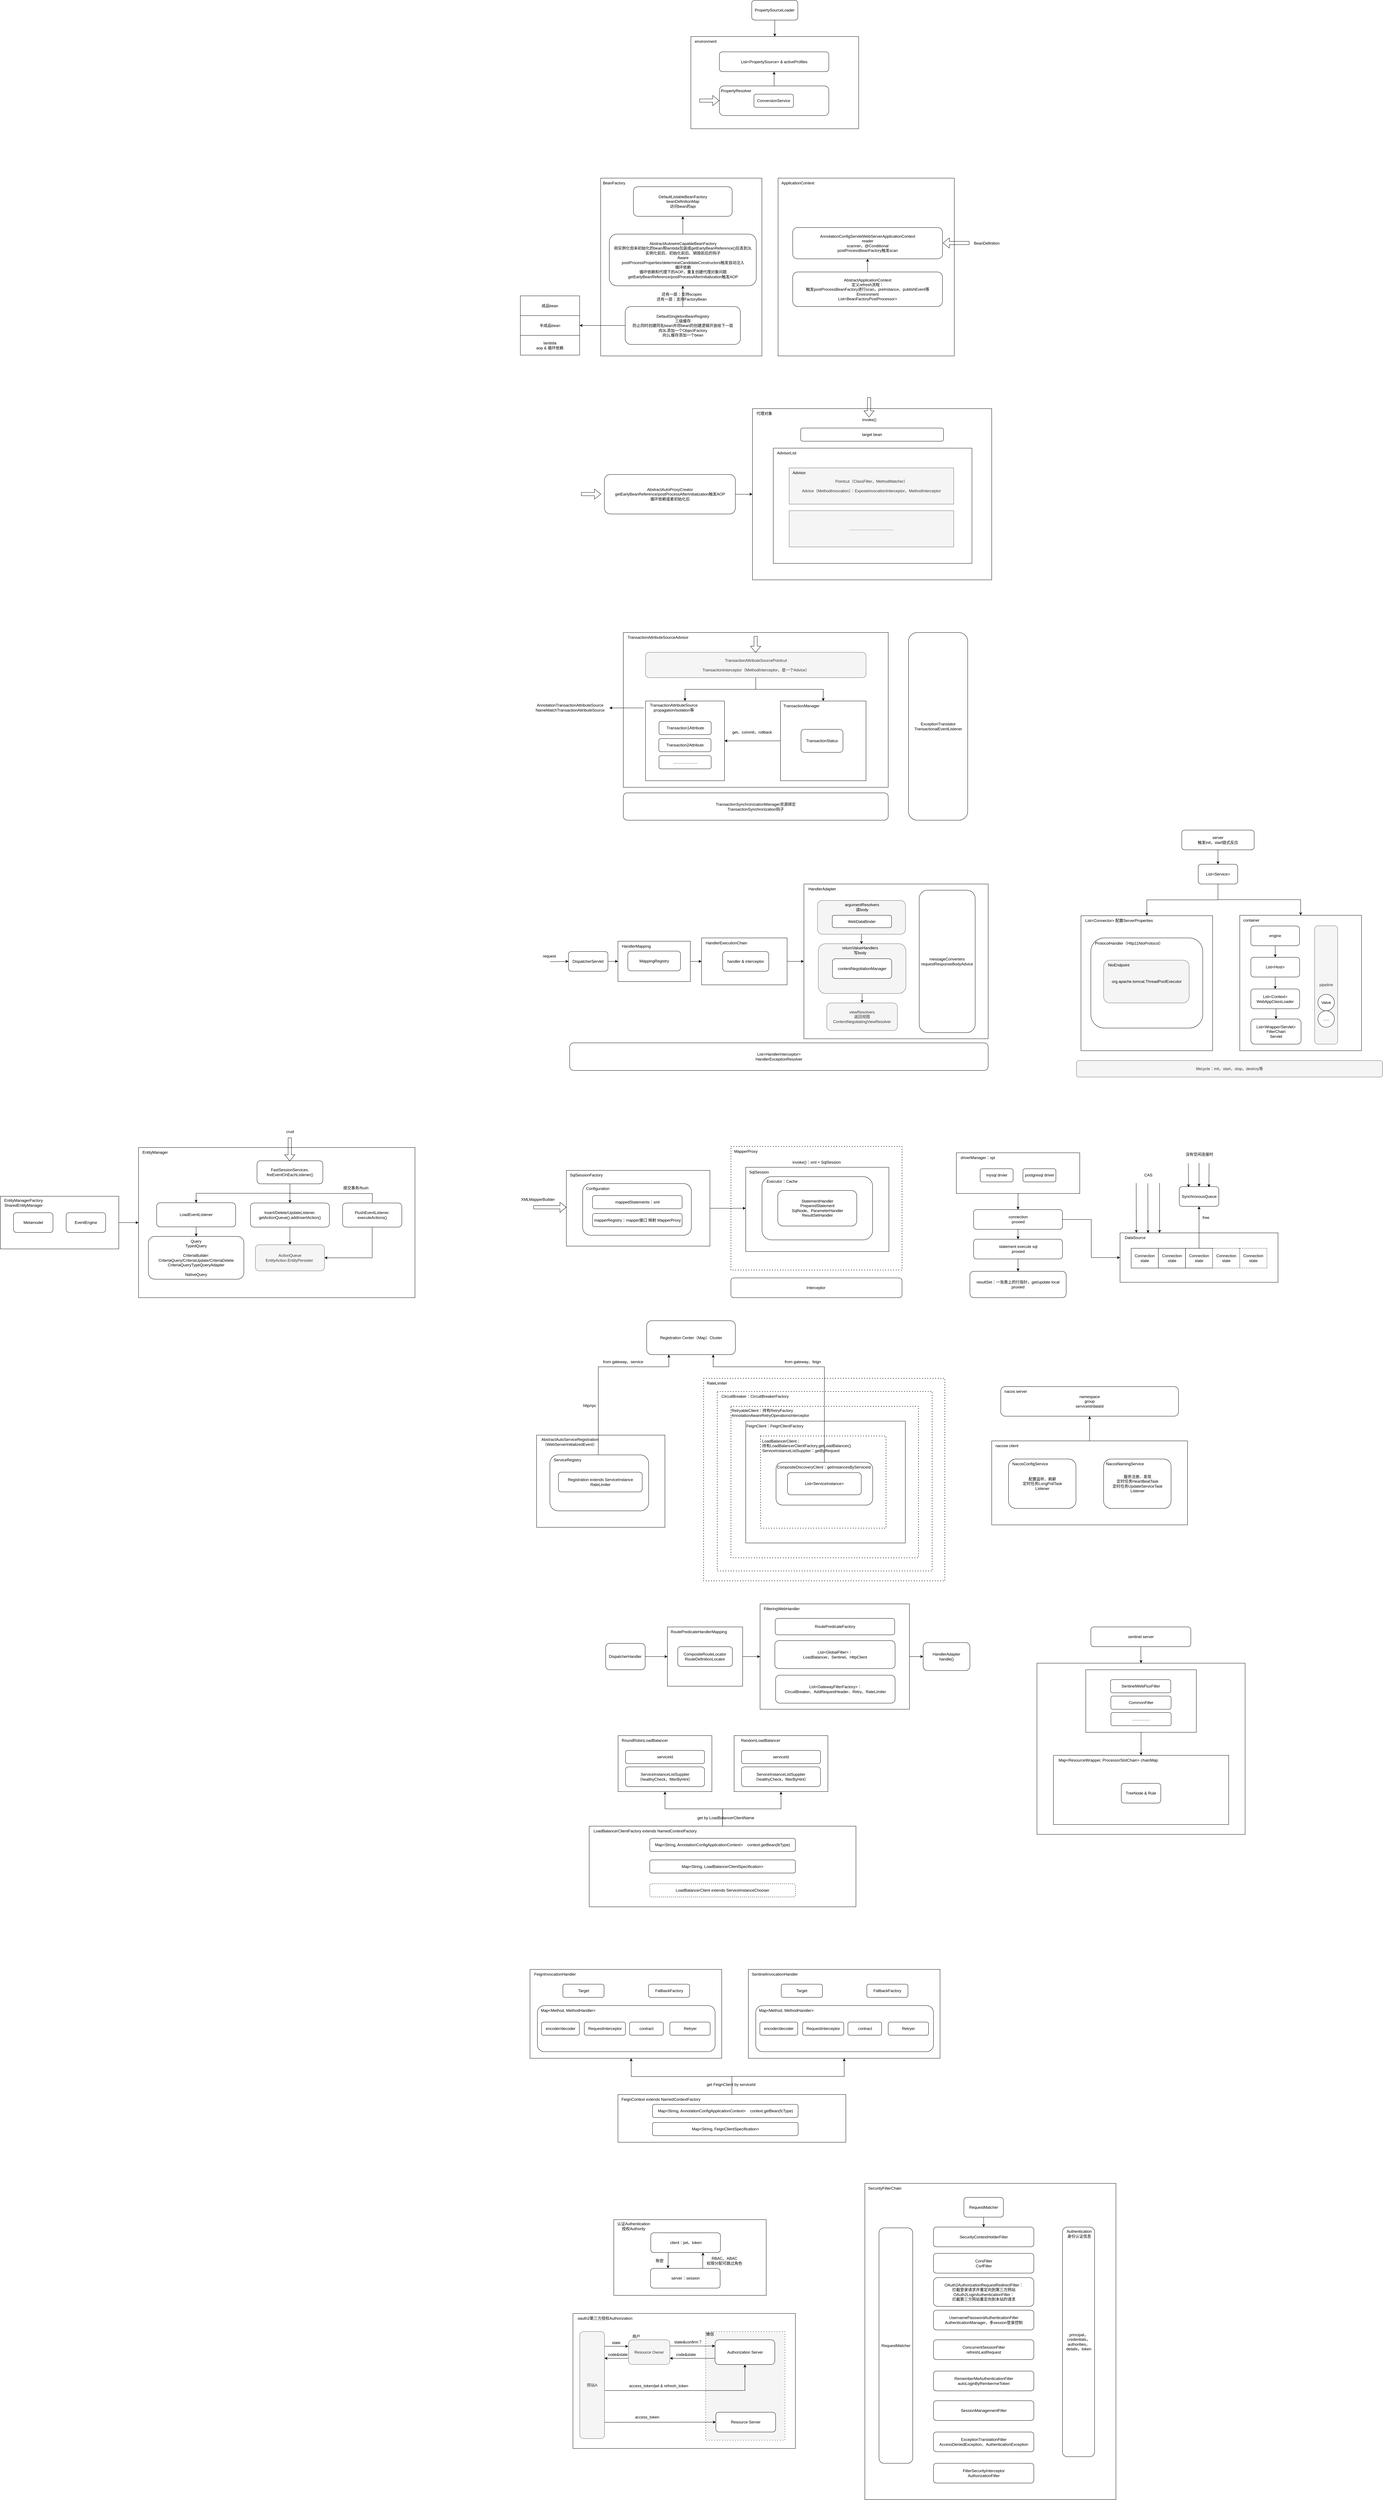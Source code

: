 <mxfile version="22.1.11" type="github">
  <diagram id="XrqOb0yFJwFmkotN1X54" name="Page-1">
    <mxGraphModel dx="3771" dy="1710" grid="1" gridSize="10" guides="1" tooltips="1" connect="1" arrows="1" fold="1" page="1" pageScale="1" pageWidth="827" pageHeight="1169" math="0" shadow="0">
      <root>
        <mxCell id="0" />
        <mxCell id="1" parent="0" />
        <mxCell id="tzKpdzGzU6ckgr4uCCz3-2" value="" style="rounded=0;whiteSpace=wrap;html=1;endArrow=none;dashed=1;html=1;dashPattern=1 3;strokeWidth=2;rounded=0;" parent="1" vertex="1">
          <mxGeometry x="337" y="3495" width="733" height="615" as="geometry" />
        </mxCell>
        <mxCell id="SWVAi90Qxo_ujY7dEz8q-1" value="" style="rounded=0;whiteSpace=wrap;html=1;endArrow=none;dashed=1;html=1;dashPattern=1 3;strokeWidth=2;rounded=0;" parent="1" vertex="1">
          <mxGeometry x="378.5" y="3535" width="653" height="545" as="geometry" />
        </mxCell>
        <mxCell id="GXHC1qzvz30r8LCaRYrL-83" value="" style="rounded=0;whiteSpace=wrap;html=1;" parent="1" vertex="1">
          <mxGeometry x="-60" y="6335" width="675.94" height="410" as="geometry" />
        </mxCell>
        <mxCell id="GXHC1qzvz30r8LCaRYrL-96" value="" style="rounded=0;whiteSpace=wrap;html=1;endArrow=none;dashed=1;html=1;dashPattern=1 3;strokeWidth=2;rounded=0;fillColor=#f5f5f5;fontColor=#333333;strokeColor=#666666;" parent="1" vertex="1">
          <mxGeometry x="343.18" y="6390" width="241" height="330" as="geometry" />
        </mxCell>
        <mxCell id="GXHC1qzvz30r8LCaRYrL-79" value="" style="rounded=0;whiteSpace=wrap;html=1;" parent="1" vertex="1">
          <mxGeometry x="64.06" y="6050" width="463.25" height="230" as="geometry" />
        </mxCell>
        <mxCell id="GXHC1qzvz30r8LCaRYrL-62" value="" style="rounded=0;whiteSpace=wrap;html=1;" parent="1" vertex="1">
          <mxGeometry x="1350" y="4360" width="632.5" height="520" as="geometry" />
        </mxCell>
        <mxCell id="GXHC1qzvz30r8LCaRYrL-55" value="" style="rounded=0;whiteSpace=wrap;html=1;" parent="1" vertex="1">
          <mxGeometry x="1400" y="4640" width="532.5" height="210" as="geometry" />
        </mxCell>
        <mxCell id="GXHC1qzvz30r8LCaRYrL-58" style="edgeStyle=orthogonalEdgeStyle;rounded=0;orthogonalLoop=1;jettySize=auto;html=1;exitX=0.5;exitY=1;exitDx=0;exitDy=0;entryX=0.5;entryY=0;entryDx=0;entryDy=0;" parent="1" source="GXHC1qzvz30r8LCaRYrL-51" target="GXHC1qzvz30r8LCaRYrL-55" edge="1">
          <mxGeometry relative="1" as="geometry" />
        </mxCell>
        <mxCell id="GXHC1qzvz30r8LCaRYrL-51" value="" style="rounded=0;whiteSpace=wrap;html=1;" parent="1" vertex="1">
          <mxGeometry x="1498.25" y="4380" width="336" height="190" as="geometry" />
        </mxCell>
        <mxCell id="GXHC1qzvz30r8LCaRYrL-46" value="" style="rounded=0;whiteSpace=wrap;html=1;endArrow=none;dashed=1;html=1;dashPattern=1 3;strokeWidth=2;rounded=0;" parent="1" vertex="1">
          <mxGeometry x="420" y="3580" width="570" height="460" as="geometry" />
        </mxCell>
        <mxCell id="GXHC1qzvz30r8LCaRYrL-42" style="edgeStyle=orthogonalEdgeStyle;rounded=0;orthogonalLoop=1;jettySize=auto;html=1;exitX=0.5;exitY=0;exitDx=0;exitDy=0;entryX=0.5;entryY=1;entryDx=0;entryDy=0;" parent="1" source="GXHC1qzvz30r8LCaRYrL-39" target="GXHC1qzvz30r8LCaRYrL-32" edge="1">
          <mxGeometry relative="1" as="geometry" />
        </mxCell>
        <mxCell id="GXHC1qzvz30r8LCaRYrL-39" value="" style="rounded=0;whiteSpace=wrap;html=1;" parent="1" vertex="1">
          <mxGeometry x="1212.5" y="3685" width="595" height="255" as="geometry" />
        </mxCell>
        <mxCell id="GXHC1qzvz30r8LCaRYrL-25" value="" style="rounded=0;whiteSpace=wrap;html=1;" parent="1" vertex="1">
          <mxGeometry x="465" y="3625" width="485" height="370" as="geometry" />
        </mxCell>
        <mxCell id="GXHC1qzvz30r8LCaRYrL-23" value="" style="rounded=0;whiteSpace=wrap;html=1;endArrow=none;dashed=1;html=1;dashPattern=1 3;strokeWidth=2;rounded=0;" parent="1" vertex="1">
          <mxGeometry x="510" y="3670" width="381.25" height="280" as="geometry" />
        </mxCell>
        <mxCell id="OETXXq7D0TBz0dgVjHIm-67" value="" style="rounded=0;whiteSpace=wrap;html=1;" parent="1" vertex="1">
          <mxGeometry x="1483.75" y="2090" width="400" height="410" as="geometry" />
        </mxCell>
        <mxCell id="OETXXq7D0TBz0dgVjHIm-57" value="" style="rounded=0;whiteSpace=wrap;html=1;" parent="1" vertex="1">
          <mxGeometry x="1966.25" y="2088.75" width="370" height="411.25" as="geometry" />
        </mxCell>
        <mxCell id="OETXXq7D0TBz0dgVjHIm-22" value="" style="rounded=0;whiteSpace=wrap;html=1;" parent="1" vertex="1">
          <mxGeometry x="1602.5" y="3053.28" width="480" height="150" as="geometry" />
        </mxCell>
        <mxCell id="OETXXq7D0TBz0dgVjHIm-28" style="edgeStyle=orthogonalEdgeStyle;rounded=0;orthogonalLoop=1;jettySize=auto;html=1;exitX=0.5;exitY=1;exitDx=0;exitDy=0;entryX=0.5;entryY=0;entryDx=0;entryDy=0;" parent="1" source="OETXXq7D0TBz0dgVjHIm-10" target="OETXXq7D0TBz0dgVjHIm-2" edge="1">
          <mxGeometry relative="1" as="geometry" />
        </mxCell>
        <mxCell id="OETXXq7D0TBz0dgVjHIm-10" value="" style="rounded=0;whiteSpace=wrap;html=1;" parent="1" vertex="1">
          <mxGeometry x="1105" y="2810" width="375" height="123.5" as="geometry" />
        </mxCell>
        <mxCell id="B2GjhQGrCiO4aPkmDRtn-31" value="" style="rounded=0;whiteSpace=wrap;html=1;endArrow=none;dashed=1;html=1;dashPattern=1 3;strokeWidth=2;rounded=0;" parent="1" vertex="1">
          <mxGeometry x="420" y="2790.81" width="520" height="375.34" as="geometry" />
        </mxCell>
        <mxCell id="fSXdJqcKQk1bGgUf9QQ9-15" value="" style="rounded=0;whiteSpace=wrap;html=1;" parent="1" vertex="1">
          <mxGeometry x="465" y="2854" width="435" height="256" as="geometry" />
        </mxCell>
        <mxCell id="fSXdJqcKQk1bGgUf9QQ9-16" value="" style="rounded=1;whiteSpace=wrap;html=1;" parent="1" vertex="1">
          <mxGeometry x="514.5" y="2882.47" width="336" height="192.02" as="geometry" />
        </mxCell>
        <mxCell id="fSXdJqcKQk1bGgUf9QQ9-13" style="edgeStyle=orthogonalEdgeStyle;rounded=0;orthogonalLoop=1;jettySize=auto;html=1;exitX=1;exitY=0.5;exitDx=0;exitDy=0;entryX=0;entryY=0.5;entryDx=0;entryDy=0;" parent="1" source="B2GjhQGrCiO4aPkmDRtn-15" edge="1">
          <mxGeometry relative="1" as="geometry">
            <mxPoint x="465" y="2978.48" as="targetPoint" />
          </mxGeometry>
        </mxCell>
        <mxCell id="B2GjhQGrCiO4aPkmDRtn-15" value="" style="rounded=0;whiteSpace=wrap;html=1;" parent="1" vertex="1">
          <mxGeometry x="-80" y="2863.48" width="436.25" height="230" as="geometry" />
        </mxCell>
        <mxCell id="fSXdJqcKQk1bGgUf9QQ9-9" value="" style="rounded=1;whiteSpace=wrap;html=1;" parent="1" vertex="1">
          <mxGeometry x="-30.5" y="2903.5" width="330.25" height="157" as="geometry" />
        </mxCell>
        <mxCell id="B2GjhQGrCiO4aPkmDRtn-16" value="SqlSessionFactory" style="text;html=1;align=center;verticalAlign=middle;resizable=0;points=[];autosize=1;strokeColor=none;fillColor=none;" parent="1" vertex="1">
          <mxGeometry x="-80" y="2863.48" width="120" height="30" as="geometry" />
        </mxCell>
        <mxCell id="ZrPeXIypVP3lfMweiKmu-2" value="" style="rounded=0;whiteSpace=wrap;html=1;" parent="1" vertex="1">
          <mxGeometry x="563.32" y="-150" width="535.5" height="540" as="geometry" />
        </mxCell>
        <mxCell id="s7qtdpBINrmC5wwDZ8EZ-2" style="edgeStyle=orthogonalEdgeStyle;rounded=0;orthogonalLoop=1;jettySize=auto;html=1;exitX=0.5;exitY=0;exitDx=0;exitDy=0;entryX=0.5;entryY=1;entryDx=0;entryDy=0;" parent="1" source="KRev_iM4Jv4Y9EaLXWhe-46" target="KRev_iM4Jv4Y9EaLXWhe-34" edge="1">
          <mxGeometry relative="1" as="geometry" />
        </mxCell>
        <mxCell id="s7qtdpBINrmC5wwDZ8EZ-3" style="edgeStyle=orthogonalEdgeStyle;rounded=0;orthogonalLoop=1;jettySize=auto;html=1;exitX=0.5;exitY=0;exitDx=0;exitDy=0;entryX=0.5;entryY=1;entryDx=0;entryDy=0;" parent="1" source="KRev_iM4Jv4Y9EaLXWhe-46" target="KRev_iM4Jv4Y9EaLXWhe-49" edge="1">
          <mxGeometry relative="1" as="geometry" />
        </mxCell>
        <mxCell id="KRev_iM4Jv4Y9EaLXWhe-46" value="" style="rounded=0;whiteSpace=wrap;html=1;" parent="1" vertex="1">
          <mxGeometry x="-10.56" y="4855" width="810.5" height="245" as="geometry" />
        </mxCell>
        <mxCell id="HCkOC1CJI_hwc8_c8_Th-39" value="" style="rounded=0;whiteSpace=wrap;html=1;" parent="1" vertex="1">
          <mxGeometry x="641.75" y="1993.75" width="560" height="470" as="geometry" />
        </mxCell>
        <mxCell id="HCkOC1CJI_hwc8_c8_Th-40" style="edgeStyle=orthogonalEdgeStyle;rounded=0;orthogonalLoop=1;jettySize=auto;html=1;exitX=1;exitY=0.5;exitDx=0;exitDy=0;" parent="1" source="HCkOC1CJI_hwc8_c8_Th-30" target="HCkOC1CJI_hwc8_c8_Th-23" edge="1">
          <mxGeometry relative="1" as="geometry" />
        </mxCell>
        <mxCell id="HCkOC1CJI_hwc8_c8_Th-30" value="" style="rounded=0;whiteSpace=wrap;html=1;" parent="1" vertex="1">
          <mxGeometry x="76.75" y="2167.5" width="220" height="122.5" as="geometry" />
        </mxCell>
        <mxCell id="HCkOC1CJI_hwc8_c8_Th-41" style="edgeStyle=orthogonalEdgeStyle;rounded=0;orthogonalLoop=1;jettySize=auto;html=1;exitX=1;exitY=0.5;exitDx=0;exitDy=0;entryX=0;entryY=0.5;entryDx=0;entryDy=0;" parent="1" source="HCkOC1CJI_hwc8_c8_Th-23" target="HCkOC1CJI_hwc8_c8_Th-39" edge="1">
          <mxGeometry relative="1" as="geometry" />
        </mxCell>
        <mxCell id="HCkOC1CJI_hwc8_c8_Th-23" value="" style="rounded=0;whiteSpace=wrap;html=1;" parent="1" vertex="1">
          <mxGeometry x="330.75" y="2157.5" width="260" height="142.5" as="geometry" />
        </mxCell>
        <mxCell id="HCkOC1CJI_hwc8_c8_Th-16" value="" style="rounded=0;whiteSpace=wrap;html=1;" parent="1" vertex="1">
          <mxGeometry x="93" y="1230" width="805" height="470" as="geometry" />
        </mxCell>
        <mxCell id="HCkOC1CJI_hwc8_c8_Th-10" style="edgeStyle=orthogonalEdgeStyle;rounded=0;orthogonalLoop=1;jettySize=auto;html=1;exitX=0;exitY=0.5;exitDx=0;exitDy=0;entryX=1;entryY=0.5;entryDx=0;entryDy=0;" parent="1" source="HCkOC1CJI_hwc8_c8_Th-8" target="HCkOC1CJI_hwc8_c8_Th-4" edge="1">
          <mxGeometry relative="1" as="geometry" />
        </mxCell>
        <mxCell id="HCkOC1CJI_hwc8_c8_Th-8" value="" style="rounded=0;whiteSpace=wrap;html=1;" parent="1" vertex="1">
          <mxGeometry x="570.5" y="1438" width="260" height="242" as="geometry" />
        </mxCell>
        <mxCell id="HCkOC1CJI_hwc8_c8_Th-4" value="" style="rounded=0;whiteSpace=wrap;html=1;" parent="1" vertex="1">
          <mxGeometry x="160.5" y="1438" width="240" height="242" as="geometry" />
        </mxCell>
        <mxCell id="aqGw6CmQRWcVKoaSbXMj-14" value="" style="rounded=0;whiteSpace=wrap;html=1;" parent="1" vertex="1">
          <mxGeometry x="485.5" y="550" width="727" height="520" as="geometry" />
        </mxCell>
        <mxCell id="aqGw6CmQRWcVKoaSbXMj-13" value="" style="rounded=0;whiteSpace=wrap;html=1;" parent="1" vertex="1">
          <mxGeometry x="548.75" y="670" width="603.75" height="350" as="geometry" />
        </mxCell>
        <mxCell id="aqGw6CmQRWcVKoaSbXMj-5" value="" style="rounded=0;whiteSpace=wrap;html=1;" parent="1" vertex="1">
          <mxGeometry x="24.18" y="-150" width="490" height="540" as="geometry" />
        </mxCell>
        <mxCell id="V2kQxAzgLIzO_4P0HWAn-2" style="edgeStyle=orthogonalEdgeStyle;rounded=0;orthogonalLoop=1;jettySize=auto;html=1;exitX=0.5;exitY=0;exitDx=0;exitDy=0;entryX=0.5;entryY=1;entryDx=0;entryDy=0;" parent="1" source="aqGw6CmQRWcVKoaSbXMj-1" target="aqGw6CmQRWcVKoaSbXMj-2" edge="1">
          <mxGeometry relative="1" as="geometry" />
        </mxCell>
        <mxCell id="21ADhYOM5bDmx4pO5tFE-12" style="edgeStyle=orthogonalEdgeStyle;rounded=0;orthogonalLoop=1;jettySize=auto;html=1;exitX=0;exitY=0.5;exitDx=0;exitDy=0;entryX=1;entryY=0.5;entryDx=0;entryDy=0;" parent="1" source="aqGw6CmQRWcVKoaSbXMj-1" target="21ADhYOM5bDmx4pO5tFE-9" edge="1">
          <mxGeometry relative="1" as="geometry" />
        </mxCell>
        <mxCell id="aqGw6CmQRWcVKoaSbXMj-1" value="DefaultSingletonBeanRegistry&lt;br&gt;三级缓存&lt;br style=&quot;border-color: var(--border-color);&quot;&gt;防止同时创建同名bean并将bean的创建逻辑开放给下一层&lt;br style=&quot;border-color: var(--border-color);&quot;&gt;向3L添加一个ObjectFactory&lt;br&gt;向1L缓存添加一个bean&lt;span style=&quot;background-color: initial;&quot;&gt;&lt;br&gt;&lt;/span&gt;" style="rounded=1;whiteSpace=wrap;html=1;" parent="1" vertex="1">
          <mxGeometry x="98.82" y="240" width="350" height="115" as="geometry" />
        </mxCell>
        <mxCell id="T5hCsq0dW14gql95HTT5-2" style="edgeStyle=orthogonalEdgeStyle;rounded=0;orthogonalLoop=1;jettySize=auto;html=1;exitX=0.5;exitY=0;exitDx=0;exitDy=0;entryX=0.5;entryY=1;entryDx=0;entryDy=0;" parent="1" source="aqGw6CmQRWcVKoaSbXMj-2" target="aqGw6CmQRWcVKoaSbXMj-3" edge="1">
          <mxGeometry relative="1" as="geometry" />
        </mxCell>
        <mxCell id="aqGw6CmQRWcVKoaSbXMj-2" value="AbstractAutowireCapableBeanFactory&lt;br&gt;刚实例化但未初始化的bean用lambda包装成getEarlyBeanReference()后丢到3L&lt;br&gt;实例化前后、初始化前后、销毁前后的钩子&lt;br&gt;Aware&lt;br&gt;postProcessProperties/determineCandidateConstructors触发自动注入&lt;br&gt;循环依赖&lt;br&gt;循环依赖和代理下的AOP，重复创建代理对象问题&lt;br&gt;getEarlyBeanReference/postProcessAfterInitialization触发AOP" style="rounded=1;whiteSpace=wrap;html=1;" parent="1" vertex="1">
          <mxGeometry x="50.55" y="20" width="446.55" height="157" as="geometry" />
        </mxCell>
        <mxCell id="aqGw6CmQRWcVKoaSbXMj-3" value="DefaultListableBeanFactory&lt;br&gt;beanDefinitionMap&lt;br&gt;访问bean的api" style="rounded=1;whiteSpace=wrap;html=1;" parent="1" vertex="1">
          <mxGeometry x="123.82" y="-124" width="300" height="90" as="geometry" />
        </mxCell>
        <mxCell id="T5hCsq0dW14gql95HTT5-3" style="edgeStyle=orthogonalEdgeStyle;rounded=0;orthogonalLoop=1;jettySize=auto;html=1;exitX=0.5;exitY=0;exitDx=0;exitDy=0;entryX=0.5;entryY=1;entryDx=0;entryDy=0;" parent="1" source="aqGw6CmQRWcVKoaSbXMj-6" target="aqGw6CmQRWcVKoaSbXMj-7" edge="1">
          <mxGeometry relative="1" as="geometry" />
        </mxCell>
        <mxCell id="aqGw6CmQRWcVKoaSbXMj-6" value="AbstractApplicationContext&lt;br&gt;定义refresh流程：&lt;br&gt;触发postProcessBeanFactory进行scan，preInstance、publishEvent等&lt;br&gt;Environment&lt;br&gt;List&amp;lt;BeanFactoryPostProcessor&amp;gt;" style="rounded=1;whiteSpace=wrap;html=1;" parent="1" vertex="1">
          <mxGeometry x="607.82" y="135" width="455" height="105" as="geometry" />
        </mxCell>
        <mxCell id="aqGw6CmQRWcVKoaSbXMj-7" value="AnnotationConfigServletWebServerApplicationContext&lt;br&gt;reader&lt;br&gt;scanner，@Conditional&lt;br&gt;postProcessBeanFactory触发scan" style="rounded=1;whiteSpace=wrap;html=1;" parent="1" vertex="1">
          <mxGeometry x="607.82" width="455" height="95" as="geometry" />
        </mxCell>
        <mxCell id="aqGw6CmQRWcVKoaSbXMj-9" value="Pointcut（ClassFilter，MethodMatcher）&lt;br&gt;&lt;br&gt;Advice（MethodInvocation）：ExposeInvocationInterceptor，MethodInterceptor" style="rounded=0;whiteSpace=wrap;html=1;fillColor=#f5f5f5;fontColor=#333333;strokeColor=#666666;" parent="1" vertex="1">
          <mxGeometry x="597" y="730" width="500" height="110" as="geometry" />
        </mxCell>
        <mxCell id="aqGw6CmQRWcVKoaSbXMj-12" value="AdvisorList" style="text;html=1;align=center;verticalAlign=middle;resizable=0;points=[];autosize=1;strokeColor=none;fillColor=none;" parent="1" vertex="1">
          <mxGeometry x="548.75" y="670" width="80" height="30" as="geometry" />
        </mxCell>
        <mxCell id="aqGw6CmQRWcVKoaSbXMj-15" value="代理对象" style="text;html=1;align=center;verticalAlign=middle;resizable=0;points=[];autosize=1;strokeColor=none;fillColor=none;" parent="1" vertex="1">
          <mxGeometry x="485.5" y="550" width="70" height="30" as="geometry" />
        </mxCell>
        <mxCell id="HCkOC1CJI_hwc8_c8_Th-1" value="Transaction1Attribute" style="rounded=1;whiteSpace=wrap;html=1;" parent="1" vertex="1">
          <mxGeometry x="201.5" y="1500" width="158.5" height="40" as="geometry" />
        </mxCell>
        <mxCell id="HCkOC1CJI_hwc8_c8_Th-5" value="TransactionAttributeSource&lt;br&gt;propagation/isolation等" style="text;html=1;align=center;verticalAlign=middle;resizable=0;points=[];autosize=1;strokeColor=none;fillColor=none;" parent="1" vertex="1">
          <mxGeometry x="161.18" y="1438" width="170" height="40" as="geometry" />
        </mxCell>
        <mxCell id="HCkOC1CJI_hwc8_c8_Th-7" value="TransactionStatus" style="rounded=1;whiteSpace=wrap;html=1;" parent="1" vertex="1">
          <mxGeometry x="633" y="1524" width="127.5" height="70" as="geometry" />
        </mxCell>
        <mxCell id="HCkOC1CJI_hwc8_c8_Th-9" value="TransactionManager" style="text;html=1;align=center;verticalAlign=middle;resizable=0;points=[];autosize=1;strokeColor=none;fillColor=none;" parent="1" vertex="1">
          <mxGeometry x="569.25" y="1438" width="130" height="30" as="geometry" />
        </mxCell>
        <mxCell id="HCkOC1CJI_hwc8_c8_Th-11" value="get，commit，rollback" style="text;html=1;align=center;verticalAlign=middle;resizable=0;points=[];autosize=1;strokeColor=none;fillColor=none;" parent="1" vertex="1">
          <mxGeometry x="413.5" y="1518" width="140" height="30" as="geometry" />
        </mxCell>
        <mxCell id="HCkOC1CJI_hwc8_c8_Th-14" value="TransactionSynchronizationManager资源绑定&lt;br&gt;TransactionSynchronization钩子" style="rounded=1;whiteSpace=wrap;html=1;" parent="1" vertex="1">
          <mxGeometry x="93" y="1717" width="805" height="83" as="geometry" />
        </mxCell>
        <mxCell id="HCkOC1CJI_hwc8_c8_Th-17" value="TransactionAttributeSourceAdvisor" style="text;html=1;align=center;verticalAlign=middle;resizable=0;points=[];autosize=1;strokeColor=none;fillColor=none;" parent="1" vertex="1">
          <mxGeometry x="93" y="1230" width="210" height="30" as="geometry" />
        </mxCell>
        <mxCell id="HCkOC1CJI_hwc8_c8_Th-21" value="handler &amp;amp; interceptor" style="rounded=1;whiteSpace=wrap;html=1;" parent="1" vertex="1">
          <mxGeometry x="395" y="2198.75" width="140" height="60" as="geometry" />
        </mxCell>
        <mxCell id="HCkOC1CJI_hwc8_c8_Th-24" value="HandlerExecutionChain" style="text;html=1;align=center;verticalAlign=middle;resizable=0;points=[];autosize=1;strokeColor=none;fillColor=none;" parent="1" vertex="1">
          <mxGeometry x="330.75" y="2157.5" width="150" height="30" as="geometry" />
        </mxCell>
        <mxCell id="HCkOC1CJI_hwc8_c8_Th-27" value="HandlerMapping" style="text;html=1;align=center;verticalAlign=middle;resizable=0;points=[];autosize=1;strokeColor=none;fillColor=none;" parent="1" vertex="1">
          <mxGeometry x="76.75" y="2167.5" width="110" height="30" as="geometry" />
        </mxCell>
        <mxCell id="HCkOC1CJI_hwc8_c8_Th-29" value="MappingRegistry" style="rounded=1;whiteSpace=wrap;html=1;" parent="1" vertex="1">
          <mxGeometry x="106.75" y="2197.5" width="160" height="60" as="geometry" />
        </mxCell>
        <mxCell id="fSXdJqcKQk1bGgUf9QQ9-4" style="edgeStyle=orthogonalEdgeStyle;rounded=0;orthogonalLoop=1;jettySize=auto;html=1;exitX=0.5;exitY=1;exitDx=0;exitDy=0;entryX=0.538;entryY=0.031;entryDx=0;entryDy=0;entryPerimeter=0;" parent="1" source="HCkOC1CJI_hwc8_c8_Th-31" target="ZrPeXIypVP3lfMweiKmu-23" edge="1">
          <mxGeometry relative="1" as="geometry" />
        </mxCell>
        <mxCell id="HCkOC1CJI_hwc8_c8_Th-31" value="" style="rounded=1;whiteSpace=wrap;html=1;fillColor=#f5f5f5;fontColor=#333333;strokeColor=#666666;" parent="1" vertex="1">
          <mxGeometry x="683" y="2043.75" width="267.5" height="102.5" as="geometry" />
        </mxCell>
        <mxCell id="HCkOC1CJI_hwc8_c8_Th-32" value="HandlerAdapter" style="text;html=1;align=center;verticalAlign=middle;resizable=0;points=[];autosize=1;strokeColor=none;fillColor=none;" parent="1" vertex="1">
          <mxGeometry x="641.75" y="1993.75" width="110" height="30" as="geometry" />
        </mxCell>
        <mxCell id="fSXdJqcKQk1bGgUf9QQ9-5" style="edgeStyle=orthogonalEdgeStyle;rounded=0;orthogonalLoop=1;jettySize=auto;html=1;exitX=0.5;exitY=1;exitDx=0;exitDy=0;entryX=0.5;entryY=0;entryDx=0;entryDy=0;" parent="1" source="HCkOC1CJI_hwc8_c8_Th-33" target="HCkOC1CJI_hwc8_c8_Th-34" edge="1">
          <mxGeometry relative="1" as="geometry" />
        </mxCell>
        <mxCell id="HCkOC1CJI_hwc8_c8_Th-33" value="" style="rounded=1;whiteSpace=wrap;html=1;fillColor=#f5f5f5;fontColor=#333333;strokeColor=#666666;" parent="1" vertex="1">
          <mxGeometry x="685.5" y="2175" width="266.25" height="151.25" as="geometry" />
        </mxCell>
        <mxCell id="HCkOC1CJI_hwc8_c8_Th-34" value="viewResolvers&lt;br&gt;返回视图&lt;br&gt;ContentNegotiatingViewResolver" style="rounded=1;whiteSpace=wrap;html=1;fillColor=#f5f5f5;fontColor=#333333;strokeColor=#666666;" parent="1" vertex="1">
          <mxGeometry x="711.37" y="2355" width="214.5" height="83.75" as="geometry" />
        </mxCell>
        <mxCell id="HCkOC1CJI_hwc8_c8_Th-35" value="contentNegotiationManager" style="rounded=1;whiteSpace=wrap;html=1;" parent="1" vertex="1">
          <mxGeometry x="728.62" y="2220.63" width="180" height="60" as="geometry" />
        </mxCell>
        <mxCell id="HCkOC1CJI_hwc8_c8_Th-36" value="messageConverters&lt;br&gt;requestResponseBodyAdvice" style="rounded=1;whiteSpace=wrap;html=1;" parent="1" vertex="1">
          <mxGeometry x="992.25" y="2012.5" width="170" height="432.5" as="geometry" />
        </mxCell>
        <mxCell id="HCkOC1CJI_hwc8_c8_Th-43" value="List&amp;lt;HandlerInterceptor&amp;gt;&lt;br&gt;HandlerExceptionResolver" style="rounded=1;whiteSpace=wrap;html=1;" parent="1" vertex="1">
          <mxGeometry x="-70" y="2476.25" width="1271.75" height="83.75" as="geometry" />
        </mxCell>
        <mxCell id="B2GjhQGrCiO4aPkmDRtn-7" value="Configuration" style="text;html=1;align=center;verticalAlign=middle;resizable=0;points=[];autosize=1;strokeColor=none;fillColor=none;" parent="1" vertex="1">
          <mxGeometry x="-30.5" y="2903.5" width="90" height="30" as="geometry" />
        </mxCell>
        <mxCell id="B2GjhQGrCiO4aPkmDRtn-9" value="mapperRegistry：mapper接口 映射 MapperProxy" style="rounded=1;whiteSpace=wrap;html=1;" parent="1" vertex="1">
          <mxGeometry x="-0.5" y="2994.54" width="272.25" height="40" as="geometry" />
        </mxCell>
        <mxCell id="B2GjhQGrCiO4aPkmDRtn-11" value="mappedStatements：xml" style="rounded=1;whiteSpace=wrap;html=1;" parent="1" vertex="1">
          <mxGeometry x="-0.5" y="2940.06" width="272.25" height="40" as="geometry" />
        </mxCell>
        <mxCell id="B2GjhQGrCiO4aPkmDRtn-13" value="SqlSession" style="text;html=1;align=center;verticalAlign=middle;resizable=0;points=[];autosize=1;strokeColor=none;fillColor=none;" parent="1" vertex="1">
          <mxGeometry x="465" y="2854.37" width="80" height="30" as="geometry" />
        </mxCell>
        <mxCell id="B2GjhQGrCiO4aPkmDRtn-26" value="XMLMapperBuilder" style="text;html=1;align=center;verticalAlign=middle;resizable=0;points=[];autosize=1;strokeColor=none;fillColor=none;" parent="1" vertex="1">
          <mxGeometry x="-231.75" y="2936.54" width="130" height="30" as="geometry" />
        </mxCell>
        <mxCell id="B2GjhQGrCiO4aPkmDRtn-32" value="MapperProxy" style="text;html=1;align=center;verticalAlign=middle;resizable=0;points=[];autosize=1;strokeColor=none;fillColor=none;" parent="1" vertex="1">
          <mxGeometry x="420" y="2790.81" width="90" height="30" as="geometry" />
        </mxCell>
        <mxCell id="B2GjhQGrCiO4aPkmDRtn-36" value="Executor：Cache" style="text;html=1;align=center;verticalAlign=middle;resizable=0;points=[];autosize=1;strokeColor=none;fillColor=none;" parent="1" vertex="1">
          <mxGeometry x="514.5" y="2882.47" width="120" height="30" as="geometry" />
        </mxCell>
        <mxCell id="B7qnPKo44LP5Hfq4x25o-1" value="Interceptor&amp;nbsp;" style="rounded=1;whiteSpace=wrap;html=1;" parent="1" vertex="1">
          <mxGeometry x="420" y="3190" width="520" height="60" as="geometry" />
        </mxCell>
        <mxCell id="ovPs951zUUgyFUGP9RZu-32" style="edgeStyle=orthogonalEdgeStyle;rounded=0;orthogonalLoop=1;jettySize=auto;html=1;exitX=0.5;exitY=0;exitDx=0;exitDy=0;entryX=0.5;entryY=1;entryDx=0;entryDy=0;" parent="1" source="KRev_iM4Jv4Y9EaLXWhe-2" edge="1">
          <mxGeometry relative="1" as="geometry">
            <mxPoint x="116.75" y="5560" as="targetPoint" />
          </mxGeometry>
        </mxCell>
        <mxCell id="ovPs951zUUgyFUGP9RZu-33" style="edgeStyle=orthogonalEdgeStyle;rounded=0;orthogonalLoop=1;jettySize=auto;html=1;exitX=0.5;exitY=0;exitDx=0;exitDy=0;entryX=0.5;entryY=1;entryDx=0;entryDy=0;" parent="1" source="KRev_iM4Jv4Y9EaLXWhe-2" target="ovPs951zUUgyFUGP9RZu-22" edge="1">
          <mxGeometry relative="1" as="geometry" />
        </mxCell>
        <mxCell id="KRev_iM4Jv4Y9EaLXWhe-2" value="" style="rounded=0;whiteSpace=wrap;html=1;" parent="1" vertex="1">
          <mxGeometry x="76.75" y="5670" width="692.5" height="145" as="geometry" />
        </mxCell>
        <mxCell id="KRev_iM4Jv4Y9EaLXWhe-3" value="FeignContext&amp;nbsp;extends NamedContextFactory" style="text;html=1;align=center;verticalAlign=middle;resizable=0;points=[];autosize=1;strokeColor=none;fillColor=none;" parent="1" vertex="1">
          <mxGeometry x="76.75" y="5670" width="260" height="30" as="geometry" />
        </mxCell>
        <mxCell id="KRev_iM4Jv4Y9EaLXWhe-4" value="Map&amp;lt;String, AnnotationConfigApplicationContext&amp;gt;&amp;nbsp; &amp;nbsp;&amp;nbsp;context.getBean(fcType)" style="rounded=1;whiteSpace=wrap;html=1;" parent="1" vertex="1">
          <mxGeometry x="181.75" y="5700" width="442.5" height="40" as="geometry" />
        </mxCell>
        <mxCell id="KRev_iM4Jv4Y9EaLXWhe-5" value="Map&amp;lt;String, FeignClientSpecification&amp;gt;" style="rounded=1;whiteSpace=wrap;html=1;" parent="1" vertex="1">
          <mxGeometry x="181.75" y="5755" width="442.5" height="40" as="geometry" />
        </mxCell>
        <mxCell id="KRev_iM4Jv4Y9EaLXWhe-32" value="Map&amp;lt;String, AnnotationConfigApplicationContext&amp;gt;&amp;nbsp; &amp;nbsp;&amp;nbsp;context.getBean(lbType)" style="rounded=1;whiteSpace=wrap;html=1;" parent="1" vertex="1">
          <mxGeometry x="173.44" y="4892" width="442.5" height="40" as="geometry" />
        </mxCell>
        <mxCell id="KRev_iM4Jv4Y9EaLXWhe-33" value="Map&amp;lt;String, LoadBalancerClientSpecification&amp;gt;" style="rounded=1;whiteSpace=wrap;html=1;" parent="1" vertex="1">
          <mxGeometry x="173.44" y="4957.5" width="442.5" height="40" as="geometry" />
        </mxCell>
        <mxCell id="KRev_iM4Jv4Y9EaLXWhe-34" value="" style="rounded=0;whiteSpace=wrap;html=1;" parent="1" vertex="1">
          <mxGeometry x="77.19" y="4580" width="285" height="170" as="geometry" />
        </mxCell>
        <mxCell id="KRev_iM4Jv4Y9EaLXWhe-35" value="RoundRobinLoadBalancer" style="text;html=1;align=center;verticalAlign=middle;resizable=0;points=[];autosize=1;strokeColor=none;fillColor=none;" parent="1" vertex="1">
          <mxGeometry x="78.44" y="4580" width="160" height="30" as="geometry" />
        </mxCell>
        <mxCell id="KRev_iM4Jv4Y9EaLXWhe-36" value="serviceId" style="rounded=1;whiteSpace=wrap;html=1;" parent="1" vertex="1">
          <mxGeometry x="99.69" y="4625" width="240" height="40" as="geometry" />
        </mxCell>
        <mxCell id="KRev_iM4Jv4Y9EaLXWhe-37" value="ServiceInstanceListSupplier（healthyCheck，filterByHint）" style="rounded=1;whiteSpace=wrap;html=1;" parent="1" vertex="1">
          <mxGeometry x="99.69" y="4675" width="240" height="60" as="geometry" />
        </mxCell>
        <mxCell id="KRev_iM4Jv4Y9EaLXWhe-49" value="" style="rounded=0;whiteSpace=wrap;html=1;" parent="1" vertex="1">
          <mxGeometry x="429.69" y="4580" width="285" height="170" as="geometry" />
        </mxCell>
        <mxCell id="KRev_iM4Jv4Y9EaLXWhe-51" value="serviceId" style="rounded=1;whiteSpace=wrap;html=1;" parent="1" vertex="1">
          <mxGeometry x="452.19" y="4625" width="240" height="40" as="geometry" />
        </mxCell>
        <mxCell id="KRev_iM4Jv4Y9EaLXWhe-52" value="ServiceInstanceListSupplier（healthyCheck，filterByHint）" style="rounded=1;whiteSpace=wrap;html=1;" parent="1" vertex="1">
          <mxGeometry x="452.19" y="4675" width="240" height="60" as="geometry" />
        </mxCell>
        <mxCell id="KRev_iM4Jv4Y9EaLXWhe-39" value="RandomLoadBalancer" style="text;html=1;align=center;verticalAlign=middle;resizable=0;points=[];autosize=1;strokeColor=none;fillColor=none;" parent="1" vertex="1">
          <mxGeometry x="429.69" y="4580" width="160" height="30" as="geometry" />
        </mxCell>
        <mxCell id="KRev_iM4Jv4Y9EaLXWhe-54" value="" style="rounded=0;whiteSpace=wrap;html=1;" parent="1" vertex="1">
          <mxGeometry x="-170.5" y="3667.5" width="390" height="280" as="geometry" />
        </mxCell>
        <mxCell id="KRev_iM4Jv4Y9EaLXWhe-56" value="AbstractAutoServiceRegistration&lt;br style=&quot;border-color: var(--border-color);&quot;&gt;&lt;span style=&quot;&quot;&gt;（WebServerInitializedEvent&lt;/span&gt;&lt;span style=&quot;border-color: var(--border-color); background-color: initial;&quot;&gt;）&lt;/span&gt;" style="text;html=1;align=center;verticalAlign=middle;resizable=0;points=[];autosize=1;strokeColor=none;fillColor=none;" parent="1" vertex="1">
          <mxGeometry x="-170.5" y="3667.5" width="200" height="40" as="geometry" />
        </mxCell>
        <mxCell id="6oSpHALJbCOVRQ8A164m-1" style="edgeStyle=orthogonalEdgeStyle;rounded=0;orthogonalLoop=1;jettySize=auto;html=1;exitX=0.5;exitY=0;exitDx=0;exitDy=0;entryX=0.25;entryY=1;entryDx=0;entryDy=0;" parent="1" source="KRev_iM4Jv4Y9EaLXWhe-59" target="KRev_iM4Jv4Y9EaLXWhe-62" edge="1">
          <mxGeometry relative="1" as="geometry">
            <Array as="points">
              <mxPoint x="17" y="3728" />
              <mxPoint x="17" y="3460" />
              <mxPoint x="231" y="3460" />
            </Array>
            <mxPoint x="234.505" y="3463" as="targetPoint" />
          </mxGeometry>
        </mxCell>
        <mxCell id="KRev_iM4Jv4Y9EaLXWhe-59" value="" style="rounded=1;whiteSpace=wrap;html=1;" parent="1" vertex="1">
          <mxGeometry x="-130.06" y="3727.5" width="300.06" height="170" as="geometry" />
        </mxCell>
        <mxCell id="KRev_iM4Jv4Y9EaLXWhe-62" value="Registration Center（Map）Cluster" style="rounded=1;whiteSpace=wrap;html=1;" parent="1" vertex="1">
          <mxGeometry x="164.06" y="3320" width="269.5" height="103" as="geometry" />
        </mxCell>
        <mxCell id="tzKpdzGzU6ckgr4uCCz3-4" style="edgeStyle=orthogonalEdgeStyle;rounded=0;orthogonalLoop=1;jettySize=auto;html=1;exitX=0.5;exitY=0;exitDx=0;exitDy=0;entryX=0.75;entryY=1;entryDx=0;entryDy=0;" parent="1" source="KRev_iM4Jv4Y9EaLXWhe-64" target="KRev_iM4Jv4Y9EaLXWhe-62" edge="1">
          <mxGeometry relative="1" as="geometry">
            <Array as="points">
              <mxPoint x="704" y="3460" />
              <mxPoint x="366" y="3460" />
            </Array>
          </mxGeometry>
        </mxCell>
        <mxCell id="KRev_iM4Jv4Y9EaLXWhe-64" value="" style="rounded=1;whiteSpace=wrap;html=1;" parent="1" vertex="1">
          <mxGeometry x="557.13" y="3750" width="293.75" height="130" as="geometry" />
        </mxCell>
        <mxCell id="KRev_iM4Jv4Y9EaLXWhe-65" value="CompositeDiscoveryClient：getInstancesByServiceId" style="text;html=1;align=left;verticalAlign=middle;resizable=0;points=[];autosize=1;strokeColor=none;fillColor=none;" parent="1" vertex="1">
          <mxGeometry x="558.0" y="3750" width="310" height="30" as="geometry" />
        </mxCell>
        <mxCell id="KRev_iM4Jv4Y9EaLXWhe-66" value="List&amp;lt;ServiceInstance&amp;gt;" style="rounded=1;whiteSpace=wrap;html=1;" parent="1" vertex="1">
          <mxGeometry x="591.91" y="3781.25" width="224.19" height="67.5" as="geometry" />
        </mxCell>
        <mxCell id="s7qtdpBINrmC5wwDZ8EZ-1" value="LoadBalancerClientFactory&amp;nbsp;extends NamedContextFactory" style="text;html=1;align=center;verticalAlign=middle;resizable=0;points=[];autosize=1;strokeColor=none;fillColor=none;" parent="1" vertex="1">
          <mxGeometry x="-10.56" y="4855" width="340" height="30" as="geometry" />
        </mxCell>
        <mxCell id="s7qtdpBINrmC5wwDZ8EZ-4" value="get by LoadBalancerClientName" style="text;html=1;align=center;verticalAlign=middle;resizable=0;points=[];autosize=1;strokeColor=none;fillColor=none;" parent="1" vertex="1">
          <mxGeometry x="303.69" y="4815" width="200" height="30" as="geometry" />
        </mxCell>
        <mxCell id="ovPs951zUUgyFUGP9RZu-22" value="" style="rounded=0;whiteSpace=wrap;html=1;" parent="1" vertex="1">
          <mxGeometry x="473" y="5290" width="582.5" height="270" as="geometry" />
        </mxCell>
        <mxCell id="ovPs951zUUgyFUGP9RZu-23" value="" style="rounded=1;whiteSpace=wrap;html=1;" parent="1" vertex="1">
          <mxGeometry x="495.5" y="5400" width="540" height="140" as="geometry" />
        </mxCell>
        <mxCell id="ovPs951zUUgyFUGP9RZu-24" value="SentinelInvocationHandler" style="text;html=1;align=center;verticalAlign=middle;resizable=0;points=[];autosize=1;strokeColor=none;fillColor=none;" parent="1" vertex="1">
          <mxGeometry x="473" y="5290" width="160" height="30" as="geometry" />
        </mxCell>
        <mxCell id="ovPs951zUUgyFUGP9RZu-25" value="encoder/decoder" style="rounded=1;whiteSpace=wrap;html=1;" parent="1" vertex="1">
          <mxGeometry x="508" y="5450" width="115" height="40" as="geometry" />
        </mxCell>
        <mxCell id="ovPs951zUUgyFUGP9RZu-26" value="RequestInterceptor" style="rounded=1;whiteSpace=wrap;html=1;" parent="1" vertex="1">
          <mxGeometry x="638" y="5450" width="125" height="40" as="geometry" />
        </mxCell>
        <mxCell id="ovPs951zUUgyFUGP9RZu-27" value="contract" style="rounded=1;whiteSpace=wrap;html=1;" parent="1" vertex="1">
          <mxGeometry x="775.5" y="5450" width="102.5" height="40" as="geometry" />
        </mxCell>
        <mxCell id="ovPs951zUUgyFUGP9RZu-28" value="Target" style="rounded=1;whiteSpace=wrap;html=1;" parent="1" vertex="1">
          <mxGeometry x="573" y="5335" width="125" height="40" as="geometry" />
        </mxCell>
        <mxCell id="ovPs951zUUgyFUGP9RZu-29" value="FallbackFactory" style="rounded=1;whiteSpace=wrap;html=1;" parent="1" vertex="1">
          <mxGeometry x="833" y="5335" width="125" height="40" as="geometry" />
        </mxCell>
        <mxCell id="ovPs951zUUgyFUGP9RZu-31" value="Retryer" style="rounded=1;whiteSpace=wrap;html=1;" parent="1" vertex="1">
          <mxGeometry x="898" y="5450" width="122.5" height="40" as="geometry" />
        </mxCell>
        <mxCell id="ovPs951zUUgyFUGP9RZu-37" value="Map&amp;lt;Method, MethodHandler&amp;gt;" style="text;html=1;align=center;verticalAlign=middle;resizable=0;points=[];autosize=1;strokeColor=none;fillColor=none;" parent="1" vertex="1">
          <mxGeometry x="493" y="5400" width="190" height="30" as="geometry" />
        </mxCell>
        <mxCell id="ovPs951zUUgyFUGP9RZu-38" value="" style="rounded=0;whiteSpace=wrap;html=1;" parent="1" vertex="1">
          <mxGeometry x="-190.5" y="5290" width="582.5" height="270" as="geometry" />
        </mxCell>
        <mxCell id="ovPs951zUUgyFUGP9RZu-39" value="" style="rounded=1;whiteSpace=wrap;html=1;" parent="1" vertex="1">
          <mxGeometry x="-168" y="5400" width="540" height="140" as="geometry" />
        </mxCell>
        <mxCell id="ovPs951zUUgyFUGP9RZu-40" value="FeignInvocationHandler" style="text;html=1;align=center;verticalAlign=middle;resizable=0;points=[];autosize=1;strokeColor=none;fillColor=none;" parent="1" vertex="1">
          <mxGeometry x="-190.5" y="5290" width="150" height="30" as="geometry" />
        </mxCell>
        <mxCell id="ovPs951zUUgyFUGP9RZu-41" value="encoder/decoder" style="rounded=1;whiteSpace=wrap;html=1;" parent="1" vertex="1">
          <mxGeometry x="-155.5" y="5450" width="115" height="40" as="geometry" />
        </mxCell>
        <mxCell id="ovPs951zUUgyFUGP9RZu-42" value="RequestInterceptor" style="rounded=1;whiteSpace=wrap;html=1;" parent="1" vertex="1">
          <mxGeometry x="-25.5" y="5450" width="125" height="40" as="geometry" />
        </mxCell>
        <mxCell id="ovPs951zUUgyFUGP9RZu-43" value="contract" style="rounded=1;whiteSpace=wrap;html=1;" parent="1" vertex="1">
          <mxGeometry x="112" y="5450" width="102.5" height="40" as="geometry" />
        </mxCell>
        <mxCell id="ovPs951zUUgyFUGP9RZu-44" value="Target" style="rounded=1;whiteSpace=wrap;html=1;" parent="1" vertex="1">
          <mxGeometry x="-90.5" y="5335" width="125" height="40" as="geometry" />
        </mxCell>
        <mxCell id="ovPs951zUUgyFUGP9RZu-45" value="FallbackFactory" style="rounded=1;whiteSpace=wrap;html=1;" parent="1" vertex="1">
          <mxGeometry x="169.5" y="5335" width="125" height="40" as="geometry" />
        </mxCell>
        <mxCell id="ovPs951zUUgyFUGP9RZu-46" value="Retryer" style="rounded=1;whiteSpace=wrap;html=1;" parent="1" vertex="1">
          <mxGeometry x="234.5" y="5450" width="122.5" height="40" as="geometry" />
        </mxCell>
        <mxCell id="ovPs951zUUgyFUGP9RZu-47" value="Map&amp;lt;Method, MethodHandler&amp;gt;" style="text;html=1;align=center;verticalAlign=middle;resizable=0;points=[];autosize=1;strokeColor=none;fillColor=none;" parent="1" vertex="1">
          <mxGeometry x="-170.5" y="5400" width="190" height="30" as="geometry" />
        </mxCell>
        <mxCell id="ZrPeXIypVP3lfMweiKmu-18" style="edgeStyle=orthogonalEdgeStyle;rounded=0;orthogonalLoop=1;jettySize=auto;html=1;exitX=1;exitY=0.5;exitDx=0;exitDy=0;entryX=0;entryY=0.5;entryDx=0;entryDy=0;" parent="1" source="P8MECL5LfjzoDtP4DdAR-1" target="HCkOC1CJI_hwc8_c8_Th-30" edge="1">
          <mxGeometry relative="1" as="geometry" />
        </mxCell>
        <mxCell id="P8MECL5LfjzoDtP4DdAR-1" value="DispatcherServlet" style="rounded=1;whiteSpace=wrap;html=1;" parent="1" vertex="1">
          <mxGeometry x="-73.75" y="2198.75" width="120" height="60" as="geometry" />
        </mxCell>
        <mxCell id="T5hCsq0dW14gql95HTT5-4" value="target bean" style="rounded=1;whiteSpace=wrap;html=1;" parent="1" vertex="1">
          <mxGeometry x="632.13" y="609" width="433.75" height="40" as="geometry" />
        </mxCell>
        <mxCell id="T5hCsq0dW14gql95HTT5-7" value="" style="rounded=0;whiteSpace=wrap;html=1;" parent="1" vertex="1">
          <mxGeometry x="298.32" y="-580" width="510" height="280" as="geometry" />
        </mxCell>
        <mxCell id="T5hCsq0dW14gql95HTT5-8" value="environment" style="text;html=1;align=center;verticalAlign=middle;resizable=0;points=[];autosize=1;strokeColor=none;fillColor=none;" parent="1" vertex="1">
          <mxGeometry x="298.32" y="-580" width="90" height="30" as="geometry" />
        </mxCell>
        <mxCell id="T5hCsq0dW14gql95HTT5-9" value="List&amp;lt;PropertySource&amp;gt; &amp;amp;&amp;nbsp;activeProfiles" style="rounded=1;whiteSpace=wrap;html=1;" parent="1" vertex="1">
          <mxGeometry x="385" y="-533.5" width="332.5" height="60" as="geometry" />
        </mxCell>
        <mxCell id="T5hCsq0dW14gql95HTT5-17" style="edgeStyle=orthogonalEdgeStyle;rounded=0;orthogonalLoop=1;jettySize=auto;html=1;exitX=0.5;exitY=0;exitDx=0;exitDy=0;entryX=0.5;entryY=1;entryDx=0;entryDy=0;" parent="1" source="T5hCsq0dW14gql95HTT5-12" target="T5hCsq0dW14gql95HTT5-9" edge="1">
          <mxGeometry relative="1" as="geometry" />
        </mxCell>
        <mxCell id="T5hCsq0dW14gql95HTT5-12" value="" style="rounded=1;whiteSpace=wrap;html=1;" parent="1" vertex="1">
          <mxGeometry x="385" y="-430" width="332.5" height="90" as="geometry" />
        </mxCell>
        <mxCell id="T5hCsq0dW14gql95HTT5-13" value="PropertyResolver" style="text;html=1;align=center;verticalAlign=middle;resizable=0;points=[];autosize=1;strokeColor=none;fillColor=none;" parent="1" vertex="1">
          <mxGeometry x="375" y="-430" width="120" height="30" as="geometry" />
        </mxCell>
        <mxCell id="T5hCsq0dW14gql95HTT5-15" value="ConversionService" style="rounded=1;whiteSpace=wrap;html=1;" parent="1" vertex="1">
          <mxGeometry x="490" y="-405" width="120" height="40" as="geometry" />
        </mxCell>
        <mxCell id="T5hCsq0dW14gql95HTT5-21" value="BeanDefinition" style="text;html=1;align=center;verticalAlign=middle;resizable=0;points=[];autosize=1;strokeColor=none;fillColor=none;" parent="1" vertex="1">
          <mxGeometry x="1146.82" y="32.5" width="100" height="30" as="geometry" />
        </mxCell>
        <mxCell id="ZrPeXIypVP3lfMweiKmu-1" value="BeanFactory" style="text;html=1;strokeColor=none;fillColor=none;align=center;verticalAlign=middle;whiteSpace=wrap;rounded=0;" parent="1" vertex="1">
          <mxGeometry x="26.07" y="-150" width="77.75" height="30" as="geometry" />
        </mxCell>
        <mxCell id="ZrPeXIypVP3lfMweiKmu-3" value="ApplicationContext" style="text;html=1;align=center;verticalAlign=middle;resizable=0;points=[];autosize=1;strokeColor=none;fillColor=none;" parent="1" vertex="1">
          <mxGeometry x="562.82" y="-150" width="120" height="30" as="geometry" />
        </mxCell>
        <mxCell id="ZrPeXIypVP3lfMweiKmu-4" value="Advisor" style="text;html=1;align=center;verticalAlign=middle;resizable=0;points=[];autosize=1;strokeColor=none;fillColor=none;" parent="1" vertex="1">
          <mxGeometry x="597" y="730" width="60" height="30" as="geometry" />
        </mxCell>
        <mxCell id="ZrPeXIypVP3lfMweiKmu-6" style="edgeStyle=orthogonalEdgeStyle;rounded=0;orthogonalLoop=1;jettySize=auto;html=1;exitX=1;exitY=0.5;exitDx=0;exitDy=0;entryX=0;entryY=0.5;entryDx=0;entryDy=0;" parent="1" source="ZrPeXIypVP3lfMweiKmu-5" target="aqGw6CmQRWcVKoaSbXMj-14" edge="1">
          <mxGeometry relative="1" as="geometry" />
        </mxCell>
        <mxCell id="ZrPeXIypVP3lfMweiKmu-5" value="AbstractAutoProxyCreator&lt;br&gt;getEarlyBeanReference/postProcessAfterInitialization触发AOP&lt;br&gt;循环依赖或者初始化后" style="rounded=1;whiteSpace=wrap;html=1;" parent="1" vertex="1">
          <mxGeometry x="35.56" y="750" width="398" height="120" as="geometry" />
        </mxCell>
        <mxCell id="ZrPeXIypVP3lfMweiKmu-13" style="edgeStyle=orthogonalEdgeStyle;rounded=0;orthogonalLoop=1;jettySize=auto;html=1;exitX=0.5;exitY=1;exitDx=0;exitDy=0;entryX=0.5;entryY=0;entryDx=0;entryDy=0;" parent="1" source="ZrPeXIypVP3lfMweiKmu-9" target="HCkOC1CJI_hwc8_c8_Th-4" edge="1">
          <mxGeometry relative="1" as="geometry" />
        </mxCell>
        <mxCell id="ZrPeXIypVP3lfMweiKmu-14" style="edgeStyle=orthogonalEdgeStyle;rounded=0;orthogonalLoop=1;jettySize=auto;html=1;exitX=0.5;exitY=1;exitDx=0;exitDy=0;entryX=0.5;entryY=0;entryDx=0;entryDy=0;" parent="1" source="ZrPeXIypVP3lfMweiKmu-9" target="HCkOC1CJI_hwc8_c8_Th-8" edge="1">
          <mxGeometry relative="1" as="geometry" />
        </mxCell>
        <mxCell id="ZrPeXIypVP3lfMweiKmu-9" value="TransactionAttributeSourcePointcut&lt;br&gt;&lt;br&gt;TransactionInterceptor（MethodInterceptor，是一个Advice）" style="rounded=1;whiteSpace=wrap;html=1;fillColor=#f5f5f5;fontColor=#333333;strokeColor=#666666;" parent="1" vertex="1">
          <mxGeometry x="160.5" y="1290" width="670" height="77" as="geometry" />
        </mxCell>
        <mxCell id="ZrPeXIypVP3lfMweiKmu-15" value="" style="endArrow=classic;html=1;rounded=0;entryX=0;entryY=0.5;entryDx=0;entryDy=0;" parent="1" target="P8MECL5LfjzoDtP4DdAR-1" edge="1">
          <mxGeometry width="50" height="50" relative="1" as="geometry">
            <mxPoint x="-129.25" y="2230" as="sourcePoint" />
            <mxPoint x="-149.25" y="2270" as="targetPoint" />
          </mxGeometry>
        </mxCell>
        <mxCell id="ZrPeXIypVP3lfMweiKmu-16" value="request" style="text;html=1;align=center;verticalAlign=middle;resizable=0;points=[];autosize=1;strokeColor=none;fillColor=none;" parent="1" vertex="1">
          <mxGeometry x="-161.75" y="2197.5" width="60" height="30" as="geometry" />
        </mxCell>
        <mxCell id="ZrPeXIypVP3lfMweiKmu-19" value="" style="shape=flexArrow;endArrow=classic;html=1;rounded=0;" parent="1" edge="1">
          <mxGeometry width="50" height="50" relative="1" as="geometry">
            <mxPoint x="495.25" y="1241" as="sourcePoint" />
            <mxPoint x="495" y="1291" as="targetPoint" />
          </mxGeometry>
        </mxCell>
        <mxCell id="ZrPeXIypVP3lfMweiKmu-20" value="" style="shape=flexArrow;endArrow=classic;html=1;rounded=0;" parent="1" edge="1">
          <mxGeometry width="50" height="50" relative="1" as="geometry">
            <mxPoint x="324.31" y="-385.5" as="sourcePoint" />
            <mxPoint x="384.31" y="-385.5" as="targetPoint" />
          </mxGeometry>
        </mxCell>
        <mxCell id="ZrPeXIypVP3lfMweiKmu-21" value="" style="shape=flexArrow;endArrow=classic;html=1;rounded=0;" parent="1" edge="1">
          <mxGeometry width="50" height="50" relative="1" as="geometry">
            <mxPoint x="1144.32" y="47" as="sourcePoint" />
            <mxPoint x="1064.32" y="47" as="targetPoint" />
          </mxGeometry>
        </mxCell>
        <mxCell id="ZrPeXIypVP3lfMweiKmu-22" value="" style="shape=flexArrow;endArrow=classic;html=1;rounded=0;" parent="1" edge="1">
          <mxGeometry width="50" height="50" relative="1" as="geometry">
            <mxPoint x="-35" y="809.5" as="sourcePoint" />
            <mxPoint x="25.0" y="809.5" as="targetPoint" />
          </mxGeometry>
        </mxCell>
        <mxCell id="ZrPeXIypVP3lfMweiKmu-23" value="returnValueHandlers&lt;br&gt;写body" style="text;html=1;align=center;verticalAlign=middle;resizable=0;points=[];autosize=1;strokeColor=none;fillColor=none;" parent="1" vertex="1">
          <mxGeometry x="746.75" y="2175" width="130" height="40" as="geometry" />
        </mxCell>
        <mxCell id="fSXdJqcKQk1bGgUf9QQ9-1" value="argumentResolvers&lt;br style=&quot;border-color: var(--border-color);&quot;&gt;&lt;span style=&quot;&quot;&gt;读body&lt;/span&gt;" style="text;html=1;align=center;verticalAlign=middle;resizable=0;points=[];autosize=1;strokeColor=none;fillColor=none;" parent="1" vertex="1">
          <mxGeometry x="753" y="2043.75" width="130" height="40" as="geometry" />
        </mxCell>
        <mxCell id="fSXdJqcKQk1bGgUf9QQ9-2" value="WebDataBinder" style="rounded=1;whiteSpace=wrap;html=1;" parent="1" vertex="1">
          <mxGeometry x="728" y="2088.75" width="180" height="37.5" as="geometry" />
        </mxCell>
        <mxCell id="fSXdJqcKQk1bGgUf9QQ9-6" value="" style="shape=flexArrow;endArrow=classic;html=1;rounded=0;" parent="1" edge="1">
          <mxGeometry width="50" height="50" relative="1" as="geometry">
            <mxPoint x="-180" y="2975.54" as="sourcePoint" />
            <mxPoint x="-80" y="2975.54" as="targetPoint" />
          </mxGeometry>
        </mxCell>
        <mxCell id="fSXdJqcKQk1bGgUf9QQ9-18" value="StatementHandler&lt;br&gt;PreparedStatement&lt;br&gt;SqlNode、ParameterHandler&lt;br&gt;ResultSetHandler" style="rounded=1;whiteSpace=wrap;html=1;" parent="1" vertex="1">
          <mxGeometry x="562.5" y="2924.48" width="240" height="108" as="geometry" />
        </mxCell>
        <mxCell id="OETXXq7D0TBz0dgVjHIm-29" style="edgeStyle=orthogonalEdgeStyle;rounded=0;orthogonalLoop=1;jettySize=auto;html=1;exitX=0.5;exitY=1;exitDx=0;exitDy=0;entryX=0.5;entryY=0;entryDx=0;entryDy=0;" parent="1" source="OETXXq7D0TBz0dgVjHIm-2" target="OETXXq7D0TBz0dgVjHIm-3" edge="1">
          <mxGeometry relative="1" as="geometry" />
        </mxCell>
        <mxCell id="UwHULa6n7ALWQ-vL5ENA-2" style="edgeStyle=orthogonalEdgeStyle;rounded=0;orthogonalLoop=1;jettySize=auto;html=1;exitX=1;exitY=0.5;exitDx=0;exitDy=0;entryX=0;entryY=0.5;entryDx=0;entryDy=0;" parent="1" source="OETXXq7D0TBz0dgVjHIm-2" target="OETXXq7D0TBz0dgVjHIm-22" edge="1">
          <mxGeometry relative="1" as="geometry" />
        </mxCell>
        <mxCell id="OETXXq7D0TBz0dgVjHIm-2" value="connection&lt;br&gt;proxied" style="rounded=1;whiteSpace=wrap;html=1;" parent="1" vertex="1">
          <mxGeometry x="1157.5" y="2982.48" width="270" height="60" as="geometry" />
        </mxCell>
        <mxCell id="OETXXq7D0TBz0dgVjHIm-30" style="edgeStyle=orthogonalEdgeStyle;rounded=0;orthogonalLoop=1;jettySize=auto;html=1;exitX=0.5;exitY=1;exitDx=0;exitDy=0;entryX=0.5;entryY=0;entryDx=0;entryDy=0;" parent="1" source="OETXXq7D0TBz0dgVjHIm-3" target="OETXXq7D0TBz0dgVjHIm-4" edge="1">
          <mxGeometry relative="1" as="geometry" />
        </mxCell>
        <mxCell id="OETXXq7D0TBz0dgVjHIm-3" value="statement execute sql&lt;br&gt;proxied" style="rounded=1;whiteSpace=wrap;html=1;" parent="1" vertex="1">
          <mxGeometry x="1157.5" y="3072.48" width="270" height="60" as="geometry" />
        </mxCell>
        <mxCell id="OETXXq7D0TBz0dgVjHIm-4" value="resultSet：一张表上的行指针，get/update local&lt;br&gt;proxied" style="rounded=1;whiteSpace=wrap;html=1;" parent="1" vertex="1">
          <mxGeometry x="1146.25" y="3170.02" width="292.5" height="79.98" as="geometry" />
        </mxCell>
        <mxCell id="OETXXq7D0TBz0dgVjHIm-5" value="driverManager：spi" style="text;html=1;align=center;verticalAlign=middle;resizable=0;points=[];autosize=1;strokeColor=none;fillColor=none;" parent="1" vertex="1">
          <mxGeometry x="1105" y="2810" width="130" height="30" as="geometry" />
        </mxCell>
        <mxCell id="OETXXq7D0TBz0dgVjHIm-6" value="mysql drvier" style="rounded=1;whiteSpace=wrap;html=1;" parent="1" vertex="1">
          <mxGeometry x="1177.5" y="2858.48" width="100" height="40" as="geometry" />
        </mxCell>
        <mxCell id="OETXXq7D0TBz0dgVjHIm-7" value="postgresql driver" style="rounded=1;whiteSpace=wrap;html=1;" parent="1" vertex="1">
          <mxGeometry x="1307.5" y="2858.48" width="100" height="40" as="geometry" />
        </mxCell>
        <mxCell id="OETXXq7D0TBz0dgVjHIm-16" value="SynchronousQueue" style="rounded=1;whiteSpace=wrap;html=1;" parent="1" vertex="1">
          <mxGeometry x="1782.5" y="2912.8" width="120" height="60" as="geometry" />
        </mxCell>
        <mxCell id="OETXXq7D0TBz0dgVjHIm-17" value="" style="endArrow=classic;html=1;rounded=0;entryX=0.25;entryY=0;entryDx=0;entryDy=0;" parent="1" target="OETXXq7D0TBz0dgVjHIm-22" edge="1">
          <mxGeometry width="50" height="50" relative="1" as="geometry">
            <mxPoint x="1722.5" y="2901.78" as="sourcePoint" />
            <mxPoint x="1722.5" y="2891.78" as="targetPoint" />
          </mxGeometry>
        </mxCell>
        <mxCell id="OETXXq7D0TBz0dgVjHIm-25" style="edgeStyle=orthogonalEdgeStyle;rounded=0;orthogonalLoop=1;jettySize=auto;html=1;exitX=0.5;exitY=0;exitDx=0;exitDy=0;entryX=0.5;entryY=1;entryDx=0;entryDy=0;" parent="1" source="OETXXq7D0TBz0dgVjHIm-20" target="OETXXq7D0TBz0dgVjHIm-16" edge="1">
          <mxGeometry relative="1" as="geometry" />
        </mxCell>
        <mxCell id="OETXXq7D0TBz0dgVjHIm-20" value="Connection&lt;br style=&quot;border-color: var(--border-color);&quot;&gt;state" style="rounded=0;whiteSpace=wrap;html=1;" parent="1" vertex="1">
          <mxGeometry x="1801.25" y="3100.03" width="82.5" height="60" as="geometry" />
        </mxCell>
        <mxCell id="OETXXq7D0TBz0dgVjHIm-23" value="DataSource" style="text;html=1;align=center;verticalAlign=middle;resizable=0;points=[];autosize=1;strokeColor=none;fillColor=none;" parent="1" vertex="1">
          <mxGeometry x="1602.5" y="3053.28" width="90" height="30" as="geometry" />
        </mxCell>
        <mxCell id="OETXXq7D0TBz0dgVjHIm-24" value="" style="endArrow=classic;html=1;rounded=0;entryX=0.5;entryY=0;entryDx=0;entryDy=0;" parent="1" target="OETXXq7D0TBz0dgVjHIm-16" edge="1">
          <mxGeometry width="50" height="50" relative="1" as="geometry">
            <mxPoint x="1842.5" y="2840.8" as="sourcePoint" />
            <mxPoint x="1932.5" y="2810.8" as="targetPoint" />
          </mxGeometry>
        </mxCell>
        <mxCell id="OETXXq7D0TBz0dgVjHIm-26" value="free" style="text;html=1;align=center;verticalAlign=middle;resizable=0;points=[];autosize=1;strokeColor=none;fillColor=none;" parent="1" vertex="1">
          <mxGeometry x="1842.5" y="2991.78" width="40" height="30" as="geometry" />
        </mxCell>
        <mxCell id="OETXXq7D0TBz0dgVjHIm-31" value="" style="endArrow=classic;html=1;rounded=0;entryX=0.5;entryY=0;entryDx=0;entryDy=0;" parent="1" edge="1">
          <mxGeometry width="50" height="50" relative="1" as="geometry">
            <mxPoint x="1810" y="2842.38" as="sourcePoint" />
            <mxPoint x="1810.5" y="2914.58" as="targetPoint" />
          </mxGeometry>
        </mxCell>
        <mxCell id="OETXXq7D0TBz0dgVjHIm-32" value="" style="endArrow=classic;html=1;rounded=0;entryX=0.5;entryY=0;entryDx=0;entryDy=0;" parent="1" edge="1">
          <mxGeometry width="50" height="50" relative="1" as="geometry">
            <mxPoint x="1873" y="2842" as="sourcePoint" />
            <mxPoint x="1872.5" y="2914.58" as="targetPoint" />
          </mxGeometry>
        </mxCell>
        <mxCell id="OETXXq7D0TBz0dgVjHIm-33" value="Connection&lt;br style=&quot;border-color: var(--border-color);&quot;&gt;state" style="rounded=0;whiteSpace=wrap;html=1;" parent="1" vertex="1">
          <mxGeometry x="1718.75" y="3100.03" width="82.5" height="60" as="geometry" />
        </mxCell>
        <mxCell id="OETXXq7D0TBz0dgVjHIm-34" value="Connection&lt;br style=&quot;border-color: var(--border-color);&quot;&gt;state" style="rounded=0;whiteSpace=wrap;html=1;" parent="1" vertex="1">
          <mxGeometry x="1636.25" y="3100.03" width="82.5" height="60" as="geometry" />
        </mxCell>
        <mxCell id="OETXXq7D0TBz0dgVjHIm-35" value="Connection&lt;br style=&quot;border-color: var(--border-color);&quot;&gt;state" style="rounded=0;whiteSpace=wrap;html=1;endArrow=none;dashed=1;html=1;" parent="1" vertex="1">
          <mxGeometry x="1883.75" y="3100.03" width="82.5" height="60" as="geometry" />
        </mxCell>
        <mxCell id="OETXXq7D0TBz0dgVjHIm-36" value="Connection&lt;br style=&quot;border-color: var(--border-color);&quot;&gt;state" style="rounded=0;whiteSpace=wrap;html=1;endArrow=none;dashed=1;html=1;" parent="1" vertex="1">
          <mxGeometry x="1966.25" y="3100.03" width="82.5" height="60" as="geometry" />
        </mxCell>
        <mxCell id="OETXXq7D0TBz0dgVjHIm-46" style="edgeStyle=orthogonalEdgeStyle;rounded=0;orthogonalLoop=1;jettySize=auto;html=1;exitX=0.5;exitY=1;exitDx=0;exitDy=0;entryX=0.5;entryY=0;entryDx=0;entryDy=0;" parent="1" source="OETXXq7D0TBz0dgVjHIm-37" target="OETXXq7D0TBz0dgVjHIm-38" edge="1">
          <mxGeometry relative="1" as="geometry" />
        </mxCell>
        <mxCell id="OETXXq7D0TBz0dgVjHIm-37" value="server&lt;br&gt;触发init，start链式反应" style="rounded=1;whiteSpace=wrap;html=1;" parent="1" vertex="1">
          <mxGeometry x="1790" y="1830" width="220" height="60" as="geometry" />
        </mxCell>
        <mxCell id="OETXXq7D0TBz0dgVjHIm-64" style="edgeStyle=orthogonalEdgeStyle;rounded=0;orthogonalLoop=1;jettySize=auto;html=1;exitX=0.5;exitY=1;exitDx=0;exitDy=0;entryX=0.5;entryY=0;entryDx=0;entryDy=0;" parent="1" source="OETXXq7D0TBz0dgVjHIm-38" target="OETXXq7D0TBz0dgVjHIm-57" edge="1">
          <mxGeometry relative="1" as="geometry" />
        </mxCell>
        <mxCell id="V2kQxAzgLIzO_4P0HWAn-11" style="edgeStyle=orthogonalEdgeStyle;rounded=0;orthogonalLoop=1;jettySize=auto;html=1;exitX=0.5;exitY=1;exitDx=0;exitDy=0;entryX=0.5;entryY=0;entryDx=0;entryDy=0;" parent="1" source="OETXXq7D0TBz0dgVjHIm-38" target="OETXXq7D0TBz0dgVjHIm-67" edge="1">
          <mxGeometry relative="1" as="geometry">
            <mxPoint x="1690" y="2050" as="targetPoint" />
          </mxGeometry>
        </mxCell>
        <mxCell id="OETXXq7D0TBz0dgVjHIm-38" value="List&amp;lt;Service&amp;gt;" style="rounded=1;whiteSpace=wrap;html=1;" parent="1" vertex="1">
          <mxGeometry x="1840" y="1933.75" width="120" height="60" as="geometry" />
        </mxCell>
        <mxCell id="OETXXq7D0TBz0dgVjHIm-55" style="edgeStyle=orthogonalEdgeStyle;rounded=0;orthogonalLoop=1;jettySize=auto;html=1;exitX=0.5;exitY=1;exitDx=0;exitDy=0;entryX=0.5;entryY=0;entryDx=0;entryDy=0;" parent="1" source="OETXXq7D0TBz0dgVjHIm-40" target="OETXXq7D0TBz0dgVjHIm-53" edge="1">
          <mxGeometry relative="1" as="geometry" />
        </mxCell>
        <mxCell id="OETXXq7D0TBz0dgVjHIm-40" value="engine" style="rounded=1;whiteSpace=wrap;html=1;" parent="1" vertex="1">
          <mxGeometry x="2000" y="2121.25" width="147.75" height="60" as="geometry" />
        </mxCell>
        <mxCell id="OETXXq7D0TBz0dgVjHIm-51" style="edgeStyle=orthogonalEdgeStyle;rounded=0;orthogonalLoop=1;jettySize=auto;html=1;exitX=0.5;exitY=1;exitDx=0;exitDy=0;entryX=0.5;entryY=0;entryDx=0;entryDy=0;" parent="1" source="OETXXq7D0TBz0dgVjHIm-44" target="OETXXq7D0TBz0dgVjHIm-45" edge="1">
          <mxGeometry relative="1" as="geometry" />
        </mxCell>
        <mxCell id="OETXXq7D0TBz0dgVjHIm-44" value="List&amp;lt;Context&amp;gt;&lt;br&gt;WebAppClassLoader" style="rounded=1;whiteSpace=wrap;html=1;" parent="1" vertex="1">
          <mxGeometry x="2000" y="2312.5" width="148.13" height="60" as="geometry" />
        </mxCell>
        <mxCell id="OETXXq7D0TBz0dgVjHIm-45" value="List&amp;lt;Wrapper/Servlet&amp;gt;&lt;br&gt;FilterChain&lt;br&gt;Servlet" style="rounded=1;whiteSpace=wrap;html=1;" parent="1" vertex="1">
          <mxGeometry x="2000" y="2403.75" width="152.5" height="76.25" as="geometry" />
        </mxCell>
        <mxCell id="OETXXq7D0TBz0dgVjHIm-56" style="edgeStyle=orthogonalEdgeStyle;rounded=0;orthogonalLoop=1;jettySize=auto;html=1;exitX=0.5;exitY=1;exitDx=0;exitDy=0;entryX=0.5;entryY=0;entryDx=0;entryDy=0;" parent="1" source="OETXXq7D0TBz0dgVjHIm-53" target="OETXXq7D0TBz0dgVjHIm-44" edge="1">
          <mxGeometry relative="1" as="geometry" />
        </mxCell>
        <mxCell id="OETXXq7D0TBz0dgVjHIm-53" value="List&amp;lt;Host&amp;gt;" style="rounded=1;whiteSpace=wrap;html=1;" parent="1" vertex="1">
          <mxGeometry x="2000" y="2216.25" width="148.13" height="60" as="geometry" />
        </mxCell>
        <mxCell id="OETXXq7D0TBz0dgVjHIm-58" value="container" style="text;html=1;align=center;verticalAlign=middle;resizable=0;points=[];autosize=1;strokeColor=none;fillColor=none;" parent="1" vertex="1">
          <mxGeometry x="1966.25" y="2088.75" width="70" height="30" as="geometry" />
        </mxCell>
        <mxCell id="OETXXq7D0TBz0dgVjHIm-59" value="pipeline" style="rounded=1;whiteSpace=wrap;html=1;fillColor=#f5f5f5;fontColor=#333333;strokeColor=#666666;" parent="1" vertex="1">
          <mxGeometry x="2193.75" y="2120.63" width="70" height="359.37" as="geometry" />
        </mxCell>
        <mxCell id="OETXXq7D0TBz0dgVjHIm-61" value="lifecycle：init，start，stop，destroy等" style="rounded=1;whiteSpace=wrap;html=1;fillColor=#f5f5f5;fontColor=#333333;strokeColor=#666666;" parent="1" vertex="1">
          <mxGeometry x="1470" y="2530" width="930" height="50" as="geometry" />
        </mxCell>
        <mxCell id="OETXXq7D0TBz0dgVjHIm-62" value="Valve" style="ellipse;whiteSpace=wrap;html=1;" parent="1" vertex="1">
          <mxGeometry x="2203.75" y="2328.75" width="50" height="50" as="geometry" />
        </mxCell>
        <mxCell id="OETXXq7D0TBz0dgVjHIm-63" value="......" style="ellipse;whiteSpace=wrap;html=1;" parent="1" vertex="1">
          <mxGeometry x="2203.75" y="2378.75" width="50" height="50" as="geometry" />
        </mxCell>
        <mxCell id="OETXXq7D0TBz0dgVjHIm-66" value="List&amp;lt;Connector&amp;gt; 配置ServerProperties" style="text;html=1;align=center;verticalAlign=middle;resizable=0;points=[];autosize=1;strokeColor=none;fillColor=none;" parent="1" vertex="1">
          <mxGeometry x="1483.75" y="2090" width="230" height="30" as="geometry" />
        </mxCell>
        <mxCell id="OETXXq7D0TBz0dgVjHIm-69" value="" style="rounded=1;whiteSpace=wrap;html=1;" parent="1" vertex="1">
          <mxGeometry x="1513.75" y="2157.5" width="340" height="273.75" as="geometry" />
        </mxCell>
        <mxCell id="OETXXq7D0TBz0dgVjHIm-72" value="ProtocolHandler（Http11NioProtocol）" style="text;html=1;align=center;verticalAlign=middle;resizable=0;points=[];autosize=1;strokeColor=none;fillColor=none;" parent="1" vertex="1">
          <mxGeometry x="1513.75" y="2158.75" width="230" height="30" as="geometry" />
        </mxCell>
        <mxCell id="OETXXq7D0TBz0dgVjHIm-74" value="" style="rounded=1;whiteSpace=wrap;html=1;fillColor=#f5f5f5;fontColor=#333333;strokeColor=#666666;" parent="1" vertex="1">
          <mxGeometry x="1552.5" y="2225" width="260" height="130" as="geometry" />
        </mxCell>
        <mxCell id="OETXXq7D0TBz0dgVjHIm-75" value="NioEndpoint" style="text;html=1;align=center;verticalAlign=middle;resizable=0;points=[];autosize=1;strokeColor=none;fillColor=none;" parent="1" vertex="1">
          <mxGeometry x="1552.5" y="2225" width="90" height="30" as="geometry" />
        </mxCell>
        <mxCell id="OETXXq7D0TBz0dgVjHIm-71" value="org.apache.tomcat.ThreadPoolExecutor" style="text;html=1;align=center;verticalAlign=middle;resizable=0;points=[];autosize=1;strokeColor=none;fillColor=none;" parent="1" vertex="1">
          <mxGeometry x="1562.5" y="2275" width="240" height="30" as="geometry" />
        </mxCell>
        <mxCell id="GXHC1qzvz30r8LCaRYrL-10" style="edgeStyle=orthogonalEdgeStyle;rounded=0;orthogonalLoop=1;jettySize=auto;html=1;exitX=1;exitY=0.5;exitDx=0;exitDy=0;" parent="1" source="GXHC1qzvz30r8LCaRYrL-1" target="GXHC1qzvz30r8LCaRYrL-2" edge="1">
          <mxGeometry relative="1" as="geometry" />
        </mxCell>
        <mxCell id="GXHC1qzvz30r8LCaRYrL-1" value="DispatcherHandler" style="rounded=1;whiteSpace=wrap;html=1;" parent="1" vertex="1">
          <mxGeometry x="39.43" y="4300" width="120" height="80" as="geometry" />
        </mxCell>
        <mxCell id="GXHC1qzvz30r8LCaRYrL-11" style="edgeStyle=orthogonalEdgeStyle;rounded=0;orthogonalLoop=1;jettySize=auto;html=1;exitX=1;exitY=0.5;exitDx=0;exitDy=0;entryX=0;entryY=0.5;entryDx=0;entryDy=0;" parent="1" source="GXHC1qzvz30r8LCaRYrL-2" target="GXHC1qzvz30r8LCaRYrL-5" edge="1">
          <mxGeometry relative="1" as="geometry" />
        </mxCell>
        <mxCell id="GXHC1qzvz30r8LCaRYrL-2" value="" style="rounded=0;whiteSpace=wrap;html=1;" parent="1" vertex="1">
          <mxGeometry x="227.18" y="4250" width="228.5" height="180" as="geometry" />
        </mxCell>
        <mxCell id="GXHC1qzvz30r8LCaRYrL-3" value="RoutePredicateHandlerMapping" style="text;html=1;align=center;verticalAlign=middle;resizable=0;points=[];autosize=1;strokeColor=none;fillColor=none;" parent="1" vertex="1">
          <mxGeometry x="227.18" y="4250" width="190" height="30" as="geometry" />
        </mxCell>
        <mxCell id="GXHC1qzvz30r8LCaRYrL-4" value="CompositeRouteLocator&lt;br&gt;RouteDefinitionLocator" style="rounded=1;whiteSpace=wrap;html=1;" parent="1" vertex="1">
          <mxGeometry x="258.43" y="4310" width="166" height="60" as="geometry" />
        </mxCell>
        <mxCell id="21ADhYOM5bDmx4pO5tFE-5" style="edgeStyle=orthogonalEdgeStyle;rounded=0;orthogonalLoop=1;jettySize=auto;html=1;exitX=1;exitY=0.5;exitDx=0;exitDy=0;entryX=0;entryY=0.5;entryDx=0;entryDy=0;" parent="1" source="GXHC1qzvz30r8LCaRYrL-5" target="GXHC1qzvz30r8LCaRYrL-9" edge="1">
          <mxGeometry relative="1" as="geometry" />
        </mxCell>
        <mxCell id="GXHC1qzvz30r8LCaRYrL-5" value="" style="rounded=0;whiteSpace=wrap;html=1;" parent="1" vertex="1">
          <mxGeometry x="508.68" y="4180" width="453.75" height="320" as="geometry" />
        </mxCell>
        <mxCell id="GXHC1qzvz30r8LCaRYrL-8" value="FilteringWebHandler" style="text;html=1;align=center;verticalAlign=middle;resizable=0;points=[];autosize=1;strokeColor=none;fillColor=none;" parent="1" vertex="1">
          <mxGeometry x="508.68" y="4180" width="130" height="30" as="geometry" />
        </mxCell>
        <mxCell id="GXHC1qzvz30r8LCaRYrL-9" value="HandlerAdapter&lt;br&gt;handle()" style="rounded=1;whiteSpace=wrap;html=1;" parent="1" vertex="1">
          <mxGeometry x="1004.25" y="4297.5" width="142" height="85" as="geometry" />
        </mxCell>
        <mxCell id="GXHC1qzvz30r8LCaRYrL-15" value="ServiceRegistry" style="text;html=1;align=center;verticalAlign=middle;resizable=0;points=[];autosize=1;strokeColor=none;fillColor=none;" parent="1" vertex="1">
          <mxGeometry x="-132.28" y="3727.5" width="110" height="30" as="geometry" />
        </mxCell>
        <mxCell id="KRev_iM4Jv4Y9EaLXWhe-55" value="Registration extends ServiceInstance&lt;br&gt;RateLimiter" style="rounded=1;whiteSpace=wrap;html=1;" parent="1" vertex="1">
          <mxGeometry x="-104.14" y="3780" width="254.72" height="60" as="geometry" />
        </mxCell>
        <mxCell id="GXHC1qzvz30r8LCaRYrL-20" value="get FeignClient by serviceId" style="text;html=1;align=center;verticalAlign=middle;resizable=0;points=[];autosize=1;strokeColor=none;fillColor=none;" parent="1" vertex="1">
          <mxGeometry x="335" y="5625" width="170" height="30" as="geometry" />
        </mxCell>
        <mxCell id="GXHC1qzvz30r8LCaRYrL-24" value="LoadBalancerClient：&lt;br&gt;持有LoadBalancerClientFactory.getLoadBalancer()&lt;br&gt;ServiceInstanceListSupplier：getByRequest" style="text;html=1;align=left;verticalAlign=middle;resizable=0;points=[];autosize=1;strokeColor=none;fillColor=none;" parent="1" vertex="1">
          <mxGeometry x="512.5" y="3670" width="290" height="60" as="geometry" />
        </mxCell>
        <mxCell id="GXHC1qzvz30r8LCaRYrL-26" value="RetryableClient：持有RetryFactory&lt;br&gt;AnnotationAwareRetryOperationsInterceptor" style="text;html=1;align=left;verticalAlign=middle;resizable=0;points=[];autosize=1;strokeColor=none;fillColor=none;" parent="1" vertex="1">
          <mxGeometry x="420" y="3580" width="260" height="40" as="geometry" />
        </mxCell>
        <mxCell id="GXHC1qzvz30r8LCaRYrL-29" value="配置监听、刷新&lt;br&gt;定时任务LongPollTask&lt;br&gt;Listener" style="rounded=1;whiteSpace=wrap;html=1;" parent="1" vertex="1">
          <mxGeometry x="1263.5" y="3740" width="205" height="150" as="geometry" />
        </mxCell>
        <mxCell id="GXHC1qzvz30r8LCaRYrL-32" value="namespace&lt;br style=&quot;border-color: var(--border-color);&quot;&gt;group&lt;br style=&quot;border-color: var(--border-color);&quot;&gt;serviceId/dataId" style="rounded=1;whiteSpace=wrap;html=1;" parent="1" vertex="1">
          <mxGeometry x="1240" y="3520" width="540" height="90" as="geometry" />
        </mxCell>
        <mxCell id="GXHC1qzvz30r8LCaRYrL-33" value="服务注册、发现&lt;br&gt;定时任务HeartBeatTask&lt;br&gt;定时任务UpdateServiceTask&lt;br&gt;Listener" style="rounded=1;whiteSpace=wrap;html=1;" parent="1" vertex="1">
          <mxGeometry x="1552.5" y="3740" width="205" height="150" as="geometry" />
        </mxCell>
        <mxCell id="GXHC1qzvz30r8LCaRYrL-34" value="NacosNamingService" style="text;html=1;align=center;verticalAlign=middle;resizable=0;points=[];autosize=1;strokeColor=none;fillColor=none;" parent="1" vertex="1">
          <mxGeometry x="1546.88" y="3740" width="140" height="30" as="geometry" />
        </mxCell>
        <mxCell id="GXHC1qzvz30r8LCaRYrL-35" value="NacosConfigService" style="text;html=1;align=center;verticalAlign=middle;resizable=0;points=[];autosize=1;strokeColor=none;fillColor=none;" parent="1" vertex="1">
          <mxGeometry x="1263.5" y="3740" width="130" height="30" as="geometry" />
        </mxCell>
        <mxCell id="GXHC1qzvz30r8LCaRYrL-38" value="nacos server" style="text;html=1;align=center;verticalAlign=middle;resizable=0;points=[];autosize=1;strokeColor=none;fillColor=none;" parent="1" vertex="1">
          <mxGeometry x="1240" y="3520" width="90" height="30" as="geometry" />
        </mxCell>
        <mxCell id="GXHC1qzvz30r8LCaRYrL-44" value="nacose client" style="text;html=1;align=center;verticalAlign=middle;resizable=0;points=[];autosize=1;strokeColor=none;fillColor=none;" parent="1" vertex="1">
          <mxGeometry x="1212.5" y="3685" width="90" height="30" as="geometry" />
        </mxCell>
        <mxCell id="GXHC1qzvz30r8LCaRYrL-47" value="CircuitBreaker：CircuitBreakerFactory" style="text;html=1;align=center;verticalAlign=middle;resizable=0;points=[];autosize=1;strokeColor=none;fillColor=none;" parent="1" vertex="1">
          <mxGeometry x="377.82" y="3535" width="230" height="30" as="geometry" />
        </mxCell>
        <mxCell id="GXHC1qzvz30r8LCaRYrL-49" value="SentinelWebFluxFilter" style="rounded=1;whiteSpace=wrap;html=1;" parent="1" vertex="1">
          <mxGeometry x="1573.63" y="4410" width="183" height="40" as="geometry" />
        </mxCell>
        <mxCell id="GXHC1qzvz30r8LCaRYrL-50" value="CommonFilter" style="rounded=1;whiteSpace=wrap;html=1;" parent="1" vertex="1">
          <mxGeometry x="1574.5" y="4460" width="183" height="40" as="geometry" />
        </mxCell>
        <mxCell id="GXHC1qzvz30r8LCaRYrL-56" value="Map&amp;lt;ResourceWrapper, ProcessorSlotChain&amp;gt; chainMap" style="text;html=1;align=center;verticalAlign=middle;resizable=0;points=[];autosize=1;strokeColor=none;fillColor=none;" parent="1" vertex="1">
          <mxGeometry x="1401.25" y="4640" width="330" height="30" as="geometry" />
        </mxCell>
        <mxCell id="GXHC1qzvz30r8LCaRYrL-59" value="TreeNode &amp;amp; Rule" style="rounded=1;whiteSpace=wrap;html=1;" parent="1" vertex="1">
          <mxGeometry x="1606.25" y="4725" width="120" height="60" as="geometry" />
        </mxCell>
        <mxCell id="Sex7zkPJsZLkAJCv9PTU-4" style="edgeStyle=orthogonalEdgeStyle;rounded=0;orthogonalLoop=1;jettySize=auto;html=1;exitX=0.5;exitY=1;exitDx=0;exitDy=0;entryX=0.5;entryY=0;entryDx=0;entryDy=0;" parent="1" source="GXHC1qzvz30r8LCaRYrL-61" target="GXHC1qzvz30r8LCaRYrL-62" edge="1">
          <mxGeometry relative="1" as="geometry" />
        </mxCell>
        <mxCell id="GXHC1qzvz30r8LCaRYrL-61" value="sentinel server" style="rounded=1;whiteSpace=wrap;html=1;" parent="1" vertex="1">
          <mxGeometry x="1513.75" y="4250" width="303.75" height="60" as="geometry" />
        </mxCell>
        <mxCell id="GXHC1qzvz30r8LCaRYrL-69" value="from gateway、feign" style="text;html=1;align=center;verticalAlign=middle;resizable=0;points=[];autosize=1;strokeColor=none;fillColor=none;" parent="1" vertex="1">
          <mxGeometry x="573" y="3430" width="130" height="30" as="geometry" />
        </mxCell>
        <mxCell id="GXHC1qzvz30r8LCaRYrL-70" value="from gateway、service" style="text;html=1;align=center;verticalAlign=middle;resizable=0;points=[];autosize=1;strokeColor=none;fillColor=none;" parent="1" vertex="1">
          <mxGeometry x="17.25" y="3430" width="150" height="30" as="geometry" />
        </mxCell>
        <mxCell id="GXHC1qzvz30r8LCaRYrL-71" value="List&amp;lt;GlobalFilter&amp;gt;：&lt;br&gt;LoadBalancer、Sentinel、HttpClient" style="rounded=1;whiteSpace=wrap;html=1;" parent="1" vertex="1">
          <mxGeometry x="553.5" y="4291.5" width="365.37" height="85" as="geometry" />
        </mxCell>
        <mxCell id="GXHC1qzvz30r8LCaRYrL-72" value="List&amp;lt;GatewayFilterFactory&amp;gt;：&lt;br&gt;CircuitBreaker、AddRequestHeader、Retry、RateLimiter" style="rounded=1;whiteSpace=wrap;html=1;" parent="1" vertex="1">
          <mxGeometry x="555.87" y="4396.5" width="363" height="85" as="geometry" />
        </mxCell>
        <mxCell id="5GvychwW1Yd68G3pm8Jn-3" style="edgeStyle=orthogonalEdgeStyle;rounded=0;orthogonalLoop=1;jettySize=auto;html=1;exitX=1;exitY=0.25;exitDx=0;exitDy=0;entryX=0;entryY=0.25;entryDx=0;entryDy=0;" edge="1" parent="1" source="GXHC1qzvz30r8LCaRYrL-75" target="GXHC1qzvz30r8LCaRYrL-85">
          <mxGeometry relative="1" as="geometry" />
        </mxCell>
        <mxCell id="5GvychwW1Yd68G3pm8Jn-5" style="edgeStyle=orthogonalEdgeStyle;rounded=0;orthogonalLoop=1;jettySize=auto;html=1;exitX=0;exitY=0.75;exitDx=0;exitDy=0;entryX=1;entryY=0.25;entryDx=0;entryDy=0;" edge="1" parent="1" source="GXHC1qzvz30r8LCaRYrL-75" target="GXHC1qzvz30r8LCaRYrL-87">
          <mxGeometry relative="1" as="geometry" />
        </mxCell>
        <mxCell id="GXHC1qzvz30r8LCaRYrL-75" value="Resource Owner" style="rounded=1;whiteSpace=wrap;html=1;fillColor=#f5f5f5;fontColor=#333333;strokeColor=#666666;" parent="1" vertex="1">
          <mxGeometry x="109.06" y="6415" width="125.43" height="75" as="geometry" />
        </mxCell>
        <mxCell id="GXHC1qzvz30r8LCaRYrL-78" value="认证Authentication&lt;br&gt;授权Authority" style="text;html=1;align=center;verticalAlign=middle;resizable=0;points=[];autosize=1;strokeColor=none;fillColor=none;" parent="1" vertex="1">
          <mxGeometry x="64.06" y="6050" width="120" height="40" as="geometry" />
        </mxCell>
        <mxCell id="GXHC1qzvz30r8LCaRYrL-99" style="edgeStyle=orthogonalEdgeStyle;rounded=0;orthogonalLoop=1;jettySize=auto;html=1;exitX=0.25;exitY=1;exitDx=0;exitDy=0;entryX=0.25;entryY=0;entryDx=0;entryDy=0;" parent="1" source="GXHC1qzvz30r8LCaRYrL-80" target="GXHC1qzvz30r8LCaRYrL-81" edge="1">
          <mxGeometry relative="1" as="geometry" />
        </mxCell>
        <mxCell id="GXHC1qzvz30r8LCaRYrL-80" value="client：jwt、token" style="rounded=1;whiteSpace=wrap;html=1;" parent="1" vertex="1">
          <mxGeometry x="176.5" y="6090" width="211.62" height="60" as="geometry" />
        </mxCell>
        <mxCell id="GXHC1qzvz30r8LCaRYrL-100" style="edgeStyle=orthogonalEdgeStyle;rounded=0;orthogonalLoop=1;jettySize=auto;html=1;exitX=0.75;exitY=0;exitDx=0;exitDy=0;entryX=0.75;entryY=1;entryDx=0;entryDy=0;" parent="1" source="GXHC1qzvz30r8LCaRYrL-81" target="GXHC1qzvz30r8LCaRYrL-80" edge="1">
          <mxGeometry relative="1" as="geometry" />
        </mxCell>
        <mxCell id="GXHC1qzvz30r8LCaRYrL-81" value="server：session" style="rounded=1;whiteSpace=wrap;html=1;" parent="1" vertex="1">
          <mxGeometry x="175.69" y="6198" width="211.62" height="60" as="geometry" />
        </mxCell>
        <mxCell id="GXHC1qzvz30r8LCaRYrL-84" value="oauth2第三方授权Authorization" style="text;html=1;align=center;verticalAlign=middle;resizable=0;points=[];autosize=1;strokeColor=none;fillColor=none;" parent="1" vertex="1">
          <mxGeometry x="-58" y="6335" width="190" height="30" as="geometry" />
        </mxCell>
        <mxCell id="5GvychwW1Yd68G3pm8Jn-4" style="edgeStyle=orthogonalEdgeStyle;rounded=0;orthogonalLoop=1;jettySize=auto;html=1;exitX=0;exitY=0.75;exitDx=0;exitDy=0;entryX=1;entryY=0.75;entryDx=0;entryDy=0;" edge="1" parent="1" source="GXHC1qzvz30r8LCaRYrL-85" target="GXHC1qzvz30r8LCaRYrL-75">
          <mxGeometry relative="1" as="geometry" />
        </mxCell>
        <mxCell id="GXHC1qzvz30r8LCaRYrL-85" value="Authorization Server" style="rounded=1;whiteSpace=wrap;html=1;" parent="1" vertex="1">
          <mxGeometry x="371.75" y="6415" width="181.63" height="75" as="geometry" />
        </mxCell>
        <mxCell id="GXHC1qzvz30r8LCaRYrL-86" value="Resource Server" style="rounded=1;whiteSpace=wrap;html=1;" parent="1" vertex="1">
          <mxGeometry x="374.19" y="6635" width="181.62" height="60" as="geometry" />
        </mxCell>
        <mxCell id="GXHC1qzvz30r8LCaRYrL-91" style="edgeStyle=orthogonalEdgeStyle;rounded=0;orthogonalLoop=1;jettySize=auto;html=1;exitX=1.019;exitY=0.848;exitDx=0;exitDy=0;entryX=0;entryY=0.5;entryDx=0;entryDy=0;exitPerimeter=0;" parent="1" source="GXHC1qzvz30r8LCaRYrL-87" target="GXHC1qzvz30r8LCaRYrL-86" edge="1">
          <mxGeometry relative="1" as="geometry">
            <Array as="points">
              <mxPoint x="36" y="6666" />
            </Array>
          </mxGeometry>
        </mxCell>
        <mxCell id="Opz0nOwXooW7iNa88jIe-17" style="edgeStyle=orthogonalEdgeStyle;rounded=0;orthogonalLoop=1;jettySize=auto;html=1;entryX=0.5;entryY=1;entryDx=0;entryDy=0;" parent="1" edge="1" target="GXHC1qzvz30r8LCaRYrL-85">
          <mxGeometry relative="1" as="geometry">
            <mxPoint x="37" y="6569" as="sourcePoint" />
            <mxPoint x="405" y="6490" as="targetPoint" />
            <Array as="points">
              <mxPoint x="463" y="6569" />
            </Array>
          </mxGeometry>
        </mxCell>
        <mxCell id="GXHC1qzvz30r8LCaRYrL-87" value="网站A" style="rounded=1;whiteSpace=wrap;html=1;fillColor=#f5f5f5;fontColor=#333333;strokeColor=#666666;" parent="1" vertex="1">
          <mxGeometry x="-39.19" y="6390" width="75" height="325" as="geometry" />
        </mxCell>
        <mxCell id="GXHC1qzvz30r8LCaRYrL-98" value="RBAC、ABAC&lt;br&gt;权限分配可跳过角色" style="text;html=1;align=center;verticalAlign=middle;resizable=0;points=[];autosize=1;strokeColor=none;fillColor=none;" parent="1" vertex="1">
          <mxGeometry x="335" y="6155" width="130" height="40" as="geometry" />
        </mxCell>
        <mxCell id="GXHC1qzvz30r8LCaRYrL-101" value="账密" style="text;html=1;align=center;verticalAlign=middle;resizable=0;points=[];autosize=1;strokeColor=none;fillColor=none;" parent="1" vertex="1">
          <mxGeometry x="178.31" y="6160" width="50" height="30" as="geometry" />
        </mxCell>
        <mxCell id="GXHC1qzvz30r8LCaRYrL-102" value="state&amp;amp;confirm？" style="text;html=1;align=center;verticalAlign=middle;resizable=0;points=[];autosize=1;strokeColor=none;fillColor=none;" parent="1" vertex="1">
          <mxGeometry x="235.25" y="6407" width="110" height="30" as="geometry" />
        </mxCell>
        <mxCell id="Opz0nOwXooW7iNa88jIe-1" value="" style="rounded=0;whiteSpace=wrap;html=1;" parent="1" vertex="1">
          <mxGeometry x="827" y="5940" width="763" height="960" as="geometry" />
        </mxCell>
        <mxCell id="Opz0nOwXooW7iNa88jIe-2" value="SecurityFilterChain" style="text;html=1;align=center;verticalAlign=middle;resizable=0;points=[];autosize=1;strokeColor=none;fillColor=none;" parent="1" vertex="1">
          <mxGeometry x="827" y="5940" width="120" height="30" as="geometry" />
        </mxCell>
        <mxCell id="Opz0nOwXooW7iNa88jIe-16" style="edgeStyle=orthogonalEdgeStyle;rounded=0;orthogonalLoop=1;jettySize=auto;html=1;exitX=0.5;exitY=1;exitDx=0;exitDy=0;entryX=0.5;entryY=0;entryDx=0;entryDy=0;" parent="1" source="Opz0nOwXooW7iNa88jIe-3" target="Opz0nOwXooW7iNa88jIe-4" edge="1">
          <mxGeometry relative="1" as="geometry" />
        </mxCell>
        <mxCell id="Opz0nOwXooW7iNa88jIe-3" value="RequestMatcher" style="rounded=1;whiteSpace=wrap;html=1;" parent="1" vertex="1">
          <mxGeometry x="1128" y="5982.5" width="120" height="60" as="geometry" />
        </mxCell>
        <mxCell id="Opz0nOwXooW7iNa88jIe-4" value="SecurityContextHolderFilter" style="rounded=1;whiteSpace=wrap;html=1;" parent="1" vertex="1">
          <mxGeometry x="1035.5" y="6072.5" width="305" height="60" as="geometry" />
        </mxCell>
        <mxCell id="Opz0nOwXooW7iNa88jIe-5" value="CorsFilter&lt;br&gt;CsrfFilter" style="rounded=1;whiteSpace=wrap;html=1;" parent="1" vertex="1">
          <mxGeometry x="1035.5" y="6152.5" width="305" height="60" as="geometry" />
        </mxCell>
        <mxCell id="Opz0nOwXooW7iNa88jIe-7" value="RequestMatcher" style="rounded=1;whiteSpace=wrap;html=1;" parent="1" vertex="1">
          <mxGeometry x="870" y="6075" width="102.5" height="715" as="geometry" />
        </mxCell>
        <mxCell id="Opz0nOwXooW7iNa88jIe-8" value="UsernamePasswordAuthenticationFilter&lt;br&gt;AuthenticationManager，多session登录控制" style="rounded=1;whiteSpace=wrap;html=1;" parent="1" vertex="1">
          <mxGeometry x="1035.5" y="6325" width="305" height="60" as="geometry" />
        </mxCell>
        <mxCell id="Opz0nOwXooW7iNa88jIe-9" value="principal，credentials，authorities，details，token" style="rounded=1;whiteSpace=wrap;html=1;" parent="1" vertex="1">
          <mxGeometry x="1427.5" y="6072.5" width="97.5" height="697.5" as="geometry" />
        </mxCell>
        <mxCell id="Opz0nOwXooW7iNa88jIe-10" value="Authentication&lt;br&gt;身份认证信息" style="text;html=1;align=center;verticalAlign=middle;resizable=0;points=[];autosize=1;strokeColor=none;fillColor=none;" parent="1" vertex="1">
          <mxGeometry x="1427.5" y="6072.5" width="100" height="40" as="geometry" />
        </mxCell>
        <mxCell id="Opz0nOwXooW7iNa88jIe-12" value="RememberMeAuthenticationFilter&lt;br&gt;autoLoginByRembermeToken" style="rounded=1;whiteSpace=wrap;html=1;" parent="1" vertex="1">
          <mxGeometry x="1035.5" y="6510" width="305" height="60" as="geometry" />
        </mxCell>
        <mxCell id="Opz0nOwXooW7iNa88jIe-13" value="ExceptionTranslationFilter&lt;br&gt;AccessDeniedException、AuthenticationException" style="rounded=1;whiteSpace=wrap;html=1;" parent="1" vertex="1">
          <mxGeometry x="1035.5" y="6695" width="305" height="60" as="geometry" />
        </mxCell>
        <mxCell id="Opz0nOwXooW7iNa88jIe-14" value="FilterSecurityInterceptor&lt;br&gt;AuthorizationFilter" style="rounded=1;whiteSpace=wrap;html=1;" parent="1" vertex="1">
          <mxGeometry x="1035.5" y="6790" width="305" height="60" as="geometry" />
        </mxCell>
        <mxCell id="Opz0nOwXooW7iNa88jIe-15" value="SessionManagementFilter" style="rounded=1;whiteSpace=wrap;html=1;" parent="1" vertex="1">
          <mxGeometry x="1035.5" y="6600" width="305" height="60" as="geometry" />
        </mxCell>
        <mxCell id="Opz0nOwXooW7iNa88jIe-20" value="&lt;div&gt;OAuth2AuthorizationRequestRedirectFilter：&lt;br&gt;拦截登录请求并重定向到第三方网站&lt;/div&gt;&lt;div&gt;OAuth2LoginAuthenticationFilter：&lt;br&gt;拦截第三方网站重定向到本站的请求&lt;/div&gt;" style="rounded=1;whiteSpace=wrap;html=1;" parent="1" vertex="1">
          <mxGeometry x="1035.5" y="6226" width="305" height="87.5" as="geometry" />
        </mxCell>
        <mxCell id="SWVAi90Qxo_ujY7dEz8q-2" value="RateLimiter" style="text;html=1;align=center;verticalAlign=middle;resizable=0;points=[];autosize=1;strokeColor=none;fillColor=none;" parent="1" vertex="1">
          <mxGeometry x="336.75" y="3495" width="80" height="30" as="geometry" />
        </mxCell>
        <mxCell id="6IG09BnS-wHsHa9gtv4R-1" value="http/rpc" style="text;html=1;align=center;verticalAlign=middle;resizable=0;points=[];autosize=1;strokeColor=none;fillColor=none;" parent="1" vertex="1">
          <mxGeometry x="-39.75" y="3562.5" width="60" height="30" as="geometry" />
        </mxCell>
        <mxCell id="UJMKJTU-ZbX-Sr6Gy4jY-1" value="" style="endArrow=classic;html=1;rounded=0;entryX=0.25;entryY=0;entryDx=0;entryDy=0;" parent="1" edge="1">
          <mxGeometry width="50" height="50" relative="1" as="geometry">
            <mxPoint x="1686.88" y="2902.87" as="sourcePoint" />
            <mxPoint x="1687.38" y="3054.09" as="targetPoint" />
          </mxGeometry>
        </mxCell>
        <mxCell id="UJMKJTU-ZbX-Sr6Gy4jY-2" value="" style="endArrow=classic;html=1;rounded=0;entryX=0.25;entryY=0;entryDx=0;entryDy=0;" parent="1" edge="1">
          <mxGeometry width="50" height="50" relative="1" as="geometry">
            <mxPoint x="1651.5" y="2901.98" as="sourcePoint" />
            <mxPoint x="1652" y="3053.2" as="targetPoint" />
          </mxGeometry>
        </mxCell>
        <mxCell id="UJMKJTU-ZbX-Sr6Gy4jY-3" value="LoadBalancerClient&amp;nbsp;extends ServiceInstanceChooser" style="rounded=1;whiteSpace=wrap;html=1;dashed=1" parent="1" vertex="1">
          <mxGeometry x="173.44" y="5030" width="442.5" height="40" as="geometry" />
        </mxCell>
        <mxCell id="MDqrIKJcOheHlpsh-lTb-2" value="invoke()" style="text;html=1;align=center;verticalAlign=middle;resizable=0;points=[];autosize=1;strokeColor=none;fillColor=none;" parent="1" vertex="1">
          <mxGeometry x="805.13" y="569" width="70" height="30" as="geometry" />
        </mxCell>
        <mxCell id="cVtg3vIW6vbgqcSQIO5m-3" style="edgeStyle=orthogonalEdgeStyle;rounded=0;orthogonalLoop=1;jettySize=auto;html=1;exitX=0.5;exitY=1;exitDx=0;exitDy=0;entryX=0.5;entryY=0;entryDx=0;entryDy=0;" parent="1" source="cVtg3vIW6vbgqcSQIO5m-2" target="T5hCsq0dW14gql95HTT5-7" edge="1">
          <mxGeometry relative="1" as="geometry" />
        </mxCell>
        <mxCell id="cVtg3vIW6vbgqcSQIO5m-2" value="PropertySourceLoader" style="rounded=1;whiteSpace=wrap;html=1;" parent="1" vertex="1">
          <mxGeometry x="483.32" y="-690" width="140" height="60" as="geometry" />
        </mxCell>
        <mxCell id="cVtg3vIW6vbgqcSQIO5m-4" value="还有一层：支持scopes&lt;br&gt;还有一层：支持FactoryBean" style="text;html=1;align=center;verticalAlign=middle;resizable=0;points=[];autosize=1;strokeColor=none;fillColor=none;" parent="1" vertex="1">
          <mxGeometry x="179.75" y="190" width="180" height="40" as="geometry" />
        </mxCell>
        <mxCell id="V2kQxAzgLIzO_4P0HWAn-6" value="" style="shape=flexArrow;endArrow=classic;html=1;rounded=0;" parent="1" edge="1">
          <mxGeometry width="50" height="50" relative="1" as="geometry">
            <mxPoint x="839.88" y="516" as="sourcePoint" />
            <mxPoint x="839.63" y="576" as="targetPoint" />
          </mxGeometry>
        </mxCell>
        <mxCell id="V2kQxAzgLIzO_4P0HWAn-7" value="........................................." style="rounded=0;whiteSpace=wrap;html=1;fillColor=#f5f5f5;fontColor=#333333;strokeColor=#666666;" parent="1" vertex="1">
          <mxGeometry x="597" y="860" width="500" height="110" as="geometry" />
        </mxCell>
        <mxCell id="V2kQxAzgLIzO_4P0HWAn-8" value="......................" style="rounded=1;whiteSpace=wrap;html=1;" parent="1" vertex="1">
          <mxGeometry x="201.5" y="1604" width="158.5" height="40" as="geometry" />
        </mxCell>
        <mxCell id="V2kQxAzgLIzO_4P0HWAn-10" value="ExceptionTranslator&lt;br&gt;TransactionalEventListener" style="rounded=1;whiteSpace=wrap;html=1;" parent="1" vertex="1">
          <mxGeometry x="959.5" y="1230" width="180" height="570" as="geometry" />
        </mxCell>
        <mxCell id="V2kQxAzgLIzO_4P0HWAn-12" value="invoke()：xml + SqlSession" style="text;html=1;align=center;verticalAlign=middle;resizable=0;points=[];autosize=1;strokeColor=none;fillColor=none;" parent="1" vertex="1">
          <mxGeometry x="595" y="2824" width="170" height="30" as="geometry" />
        </mxCell>
        <mxCell id="Sex7zkPJsZLkAJCv9PTU-1" value="CAS" style="text;html=1;align=center;verticalAlign=middle;resizable=0;points=[];autosize=1;strokeColor=none;fillColor=none;" parent="1" vertex="1">
          <mxGeometry x="1662.5" y="2863.48" width="50" height="30" as="geometry" />
        </mxCell>
        <mxCell id="Sex7zkPJsZLkAJCv9PTU-2" value="................" style="rounded=1;whiteSpace=wrap;html=1;" parent="1" vertex="1">
          <mxGeometry x="1574.75" y="4510" width="183" height="40" as="geometry" />
        </mxCell>
        <mxCell id="spOn6Aq3vOKYvPvDtnqc-1" value="Transaction2Attribute" style="rounded=1;whiteSpace=wrap;html=1;" parent="1" vertex="1">
          <mxGeometry x="201" y="1552" width="158.5" height="40" as="geometry" />
        </mxCell>
        <mxCell id="tzKpdzGzU6ckgr4uCCz3-1" value="没有空闲连接时" style="text;html=1;align=center;verticalAlign=middle;resizable=0;points=[];autosize=1;strokeColor=none;fillColor=none;" parent="1" vertex="1">
          <mxGeometry x="1787.5" y="2800" width="110" height="30" as="geometry" />
        </mxCell>
        <mxCell id="tzKpdzGzU6ckgr4uCCz3-3" value="FeignClient：FeignClientFactory" style="text;html=1;align=left;verticalAlign=middle;resizable=0;points=[];autosize=1;strokeColor=none;fillColor=none;" parent="1" vertex="1">
          <mxGeometry x="465" y="3625" width="200" height="30" as="geometry" />
        </mxCell>
        <mxCell id="tzKpdzGzU6ckgr4uCCz3-5" value="access_token/jwt &amp;amp; refresh_token" style="text;html=1;align=center;verticalAlign=middle;resizable=0;points=[];autosize=1;strokeColor=none;fillColor=none;" parent="1" vertex="1">
          <mxGeometry x="99.56" y="6540" width="200" height="30" as="geometry" />
        </mxCell>
        <mxCell id="tzKpdzGzU6ckgr4uCCz3-10" value="access_token" style="text;html=1;align=center;verticalAlign=middle;resizable=0;points=[];autosize=1;strokeColor=none;fillColor=none;" parent="1" vertex="1">
          <mxGeometry x="114.69" y="6635" width="100" height="30" as="geometry" />
        </mxCell>
        <mxCell id="tzKpdzGzU6ckgr4uCCz3-11" value="ConcurrentSessionFilter&lt;br&gt;refreshLastRequest" style="rounded=1;whiteSpace=wrap;html=1;" parent="1" vertex="1">
          <mxGeometry x="1035.5" y="6415" width="305" height="60" as="geometry" />
        </mxCell>
        <mxCell id="kX9l6juWGzgDCXuLw0vY-1" style="edgeStyle=orthogonalEdgeStyle;rounded=0;orthogonalLoop=1;jettySize=auto;html=1;exitX=1;exitY=0.5;exitDx=0;exitDy=0;entryX=0;entryY=0.5;entryDx=0;entryDy=0;" parent="1" source="ZH5KCao1-Y4s3EDStAIh-1" edge="1">
          <mxGeometry relative="1" as="geometry">
            <mxPoint x="-1450" y="2989.46" as="targetPoint" />
          </mxGeometry>
        </mxCell>
        <mxCell id="tDjaXYeDqaXgSuhyQDGL-12" style="edgeStyle=orthogonalEdgeStyle;rounded=0;orthogonalLoop=1;jettySize=auto;html=1;exitX=1;exitY=0.5;exitDx=0;exitDy=0;entryX=0;entryY=0.5;entryDx=0;entryDy=0;" parent="1" source="ZH5KCao1-Y4s3EDStAIh-1" target="ZH5KCao1-Y4s3EDStAIh-4" edge="1">
          <mxGeometry relative="1" as="geometry" />
        </mxCell>
        <mxCell id="ZH5KCao1-Y4s3EDStAIh-1" value="" style="rounded=0;whiteSpace=wrap;html=1;" parent="1" vertex="1">
          <mxGeometry x="-1800" y="2942.0" width="360" height="160" as="geometry" />
        </mxCell>
        <mxCell id="ZH5KCao1-Y4s3EDStAIh-2" value="Metamodel" style="rounded=1;whiteSpace=wrap;html=1;" parent="1" vertex="1">
          <mxGeometry x="-1760" y="2992" width="120" height="60" as="geometry" />
        </mxCell>
        <mxCell id="ZH5KCao1-Y4s3EDStAIh-3" value="EntityManagerFactory&lt;br&gt;SharedEntityManager" style="text;html=1;align=center;verticalAlign=middle;resizable=0;points=[];autosize=1;strokeColor=none;fillColor=none;" parent="1" vertex="1">
          <mxGeometry x="-1800" y="2942.0" width="140" height="40" as="geometry" />
        </mxCell>
        <mxCell id="ZH5KCao1-Y4s3EDStAIh-4" value="" style="rounded=0;whiteSpace=wrap;html=1;" parent="1" vertex="1">
          <mxGeometry x="-1380" y="2794" width="840" height="456" as="geometry" />
        </mxCell>
        <mxCell id="ZH5KCao1-Y4s3EDStAIh-5" value="EntityManager" style="text;html=1;align=center;verticalAlign=middle;resizable=0;points=[];autosize=1;strokeColor=none;fillColor=none;" parent="1" vertex="1">
          <mxGeometry x="-1380" y="2794" width="100" height="30" as="geometry" />
        </mxCell>
        <mxCell id="ZH5KCao1-Y4s3EDStAIh-6" value="ActionQueue&lt;br&gt;EntityAction.EntityPersister&amp;nbsp;" style="rounded=1;whiteSpace=wrap;html=1;fillColor=#f5f5f5;fontColor=#333333;strokeColor=#666666;" parent="1" vertex="1">
          <mxGeometry x="-1025" y="3089.33" width="210" height="79.3" as="geometry" />
        </mxCell>
        <mxCell id="ZH5KCao1-Y4s3EDStAIh-10" style="edgeStyle=orthogonalEdgeStyle;rounded=0;orthogonalLoop=1;jettySize=auto;html=1;exitX=0.5;exitY=1;exitDx=0;exitDy=0;entryX=0.5;entryY=0;entryDx=0;entryDy=0;" parent="1" source="ZH5KCao1-Y4s3EDStAIh-8" target="ZH5KCao1-Y4s3EDStAIh-9" edge="1">
          <mxGeometry relative="1" as="geometry" />
        </mxCell>
        <mxCell id="tDjaXYeDqaXgSuhyQDGL-8" style="edgeStyle=orthogonalEdgeStyle;rounded=0;orthogonalLoop=1;jettySize=auto;html=1;exitX=0.5;exitY=1;exitDx=0;exitDy=0;entryX=0.5;entryY=0;entryDx=0;entryDy=0;" parent="1" source="ZH5KCao1-Y4s3EDStAIh-8" target="tDjaXYeDqaXgSuhyQDGL-7" edge="1">
          <mxGeometry relative="1" as="geometry" />
        </mxCell>
        <mxCell id="tDjaXYeDqaXgSuhyQDGL-10" style="edgeStyle=orthogonalEdgeStyle;rounded=0;orthogonalLoop=1;jettySize=auto;html=1;exitX=0.5;exitY=1;exitDx=0;exitDy=0;entryX=0.5;entryY=0;entryDx=0;entryDy=0;" parent="1" edge="1">
          <mxGeometry relative="1" as="geometry">
            <mxPoint x="-920" y="2933.31" as="sourcePoint" />
            <mxPoint x="-670" y="2991.48" as="targetPoint" />
          </mxGeometry>
        </mxCell>
        <mxCell id="ZH5KCao1-Y4s3EDStAIh-8" value="FastSessionServices.&lt;br&gt;fireEventOnEachListener()" style="rounded=1;whiteSpace=wrap;html=1;" parent="1" vertex="1">
          <mxGeometry x="-1020" y="2834.31" width="200" height="70" as="geometry" />
        </mxCell>
        <mxCell id="ZH5KCao1-Y4s3EDStAIh-11" style="edgeStyle=orthogonalEdgeStyle;rounded=0;orthogonalLoop=1;jettySize=auto;html=1;exitX=0.5;exitY=1;exitDx=0;exitDy=0;entryX=0.5;entryY=0;entryDx=0;entryDy=0;" parent="1" source="ZH5KCao1-Y4s3EDStAIh-9" target="ZH5KCao1-Y4s3EDStAIh-6" edge="1">
          <mxGeometry relative="1" as="geometry" />
        </mxCell>
        <mxCell id="ZH5KCao1-Y4s3EDStAIh-9" value="Insert/Delete/UpdateListener.&lt;br&gt;getActionQueue().addInsertAction()" style="rounded=1;whiteSpace=wrap;html=1;" parent="1" vertex="1">
          <mxGeometry x="-1040" y="2962.48" width="240" height="73.28" as="geometry" />
        </mxCell>
        <mxCell id="tDjaXYeDqaXgSuhyQDGL-1" value="EventEngine" style="rounded=1;whiteSpace=wrap;html=1;" parent="1" vertex="1">
          <mxGeometry x="-1600" y="2992" width="120" height="60" as="geometry" />
        </mxCell>
        <mxCell id="tDjaXYeDqaXgSuhyQDGL-2" value="提交事务/flush" style="text;html=1;align=center;verticalAlign=middle;resizable=0;points=[];autosize=1;strokeColor=none;fillColor=none;" parent="1" vertex="1">
          <mxGeometry x="-770" y="2901.78" width="100" height="30" as="geometry" />
        </mxCell>
        <mxCell id="tDjaXYeDqaXgSuhyQDGL-3" value="Query&lt;br&gt;TypedQuery&lt;br&gt;&lt;br&gt;CriteriaBuilder: CriteriaQuery/CriteriaUpdate/CriteriaDelete&lt;br&gt;CriteriaQueryTypeQueryAdapter&lt;br&gt;&lt;br&gt;NativeQuery" style="rounded=1;whiteSpace=wrap;html=1;" parent="1" vertex="1">
          <mxGeometry x="-1350" y="3063.98" width="290" height="130" as="geometry" />
        </mxCell>
        <mxCell id="tDjaXYeDqaXgSuhyQDGL-5" value="" style="shape=flexArrow;endArrow=classic;html=1;rounded=0;entryX=0.7;entryY=-0.088;entryDx=0;entryDy=0;entryPerimeter=0;" parent="1" edge="1">
          <mxGeometry width="50" height="50" relative="1" as="geometry">
            <mxPoint x="-920.5" y="2764.13" as="sourcePoint" />
            <mxPoint x="-920.5" y="2835.49" as="targetPoint" />
          </mxGeometry>
        </mxCell>
        <mxCell id="tDjaXYeDqaXgSuhyQDGL-6" value="crud" style="text;html=1;align=center;verticalAlign=middle;resizable=0;points=[];autosize=1;strokeColor=none;fillColor=none;" parent="1" vertex="1">
          <mxGeometry x="-945" y="2730.81" width="50" height="30" as="geometry" />
        </mxCell>
        <mxCell id="tDjaXYeDqaXgSuhyQDGL-13" style="edgeStyle=orthogonalEdgeStyle;rounded=0;orthogonalLoop=1;jettySize=auto;html=1;exitX=0.5;exitY=1;exitDx=0;exitDy=0;entryX=0.5;entryY=0;entryDx=0;entryDy=0;" parent="1" source="tDjaXYeDqaXgSuhyQDGL-7" target="tDjaXYeDqaXgSuhyQDGL-3" edge="1">
          <mxGeometry relative="1" as="geometry" />
        </mxCell>
        <mxCell id="tDjaXYeDqaXgSuhyQDGL-7" value="LoadEventListener" style="rounded=1;whiteSpace=wrap;html=1;" parent="1" vertex="1">
          <mxGeometry x="-1325" y="2961.78" width="240" height="73.28" as="geometry" />
        </mxCell>
        <mxCell id="tDjaXYeDqaXgSuhyQDGL-11" style="edgeStyle=orthogonalEdgeStyle;rounded=0;orthogonalLoop=1;jettySize=auto;html=1;exitX=0.5;exitY=1;exitDx=0;exitDy=0;entryX=1;entryY=0.5;entryDx=0;entryDy=0;" parent="1" source="tDjaXYeDqaXgSuhyQDGL-9" target="ZH5KCao1-Y4s3EDStAIh-6" edge="1">
          <mxGeometry relative="1" as="geometry" />
        </mxCell>
        <mxCell id="tDjaXYeDqaXgSuhyQDGL-9" value="&lt;div&gt;FlushEventListener.&lt;/div&gt;&lt;div&gt;executeActions()&lt;/div&gt;" style="rounded=1;whiteSpace=wrap;html=1;" parent="1" vertex="1">
          <mxGeometry x="-760" y="2962.48" width="180" height="73.28" as="geometry" />
        </mxCell>
        <mxCell id="21ADhYOM5bDmx4pO5tFE-4" value="RoutePredicateFactory" style="rounded=1;whiteSpace=wrap;html=1;" parent="1" vertex="1">
          <mxGeometry x="554.69" y="4224" width="363" height="50" as="geometry" />
        </mxCell>
        <mxCell id="21ADhYOM5bDmx4pO5tFE-6" value="微信" style="text;html=1;align=center;verticalAlign=middle;resizable=0;points=[];autosize=1;strokeColor=none;fillColor=none;" parent="1" vertex="1">
          <mxGeometry x="331" y="6383" width="50" height="30" as="geometry" />
        </mxCell>
        <mxCell id="21ADhYOM5bDmx4pO5tFE-7" value="用户" style="text;html=1;align=center;verticalAlign=middle;resizable=0;points=[];autosize=1;strokeColor=none;fillColor=none;" parent="1" vertex="1">
          <mxGeometry x="106.75" y="6390" width="50" height="30" as="geometry" />
        </mxCell>
        <mxCell id="21ADhYOM5bDmx4pO5tFE-8" value="成品bean" style="whiteSpace=wrap;html=1;" parent="1" vertex="1">
          <mxGeometry x="-219.75" y="207.5" width="180" height="60" as="geometry" />
        </mxCell>
        <mxCell id="21ADhYOM5bDmx4pO5tFE-9" value="半成品bean" style="whiteSpace=wrap;html=1;" parent="1" vertex="1">
          <mxGeometry x="-219.75" y="267.5" width="180" height="60" as="geometry" />
        </mxCell>
        <mxCell id="21ADhYOM5bDmx4pO5tFE-10" value="lambda &lt;br&gt;aop &amp;amp; 循环依赖" style="whiteSpace=wrap;html=1;" parent="1" vertex="1">
          <mxGeometry x="-219.75" y="327.5" width="180" height="60" as="geometry" />
        </mxCell>
        <mxCell id="25mVGsVp8zkUCLygjBpY-1" value="AnnotationTransactionAttributeSource&lt;br&gt;NameMatchTransactionAttributeSource" style="text;html=1;align=center;verticalAlign=middle;resizable=0;points=[];autosize=1;strokeColor=none;fillColor=none;" parent="1" vertex="1">
          <mxGeometry x="-183.75" y="1438" width="230" height="40" as="geometry" />
        </mxCell>
        <mxCell id="25mVGsVp8zkUCLygjBpY-2" value="" style="endArrow=classic;html=1;rounded=0;exitX=-0.033;exitY=0.524;exitDx=0;exitDy=0;exitPerimeter=0;entryX=1.019;entryY=0.524;entryDx=0;entryDy=0;entryPerimeter=0;" parent="1" source="HCkOC1CJI_hwc8_c8_Th-5" target="25mVGsVp8zkUCLygjBpY-1" edge="1">
          <mxGeometry width="50" height="50" relative="1" as="geometry">
            <mxPoint x="30" y="1690" as="sourcePoint" />
            <mxPoint x="80" y="1640" as="targetPoint" />
          </mxGeometry>
        </mxCell>
        <mxCell id="5GvychwW1Yd68G3pm8Jn-2" style="edgeStyle=orthogonalEdgeStyle;rounded=0;orthogonalLoop=1;jettySize=auto;html=1;entryX=0;entryY=0.25;entryDx=0;entryDy=0;exitX=1.005;exitY=0.137;exitDx=0;exitDy=0;exitPerimeter=0;" edge="1" parent="1" source="GXHC1qzvz30r8LCaRYrL-87">
          <mxGeometry relative="1" as="geometry">
            <mxPoint x="38" y="6435" as="sourcePoint" />
            <mxPoint x="108.06" y="6434.75" as="targetPoint" />
          </mxGeometry>
        </mxCell>
        <mxCell id="5GvychwW1Yd68G3pm8Jn-6" value="code&amp;amp;state" style="text;html=1;align=center;verticalAlign=middle;resizable=0;points=[];autosize=1;strokeColor=none;fillColor=none;" vertex="1" parent="1">
          <mxGeometry x="35.81" y="6445" width="80" height="30" as="geometry" />
        </mxCell>
        <mxCell id="5GvychwW1Yd68G3pm8Jn-9" value="code&amp;amp;state" style="text;html=1;align=center;verticalAlign=middle;resizable=0;points=[];autosize=1;strokeColor=none;fillColor=none;" vertex="1" parent="1">
          <mxGeometry x="243" y="6444.5" width="80" height="30" as="geometry" />
        </mxCell>
        <mxCell id="5GvychwW1Yd68G3pm8Jn-10" value="state" style="text;html=1;align=center;verticalAlign=middle;resizable=0;points=[];autosize=1;strokeColor=none;fillColor=none;" vertex="1" parent="1">
          <mxGeometry x="46.25" y="6409" width="50" height="30" as="geometry" />
        </mxCell>
      </root>
    </mxGraphModel>
  </diagram>
</mxfile>
